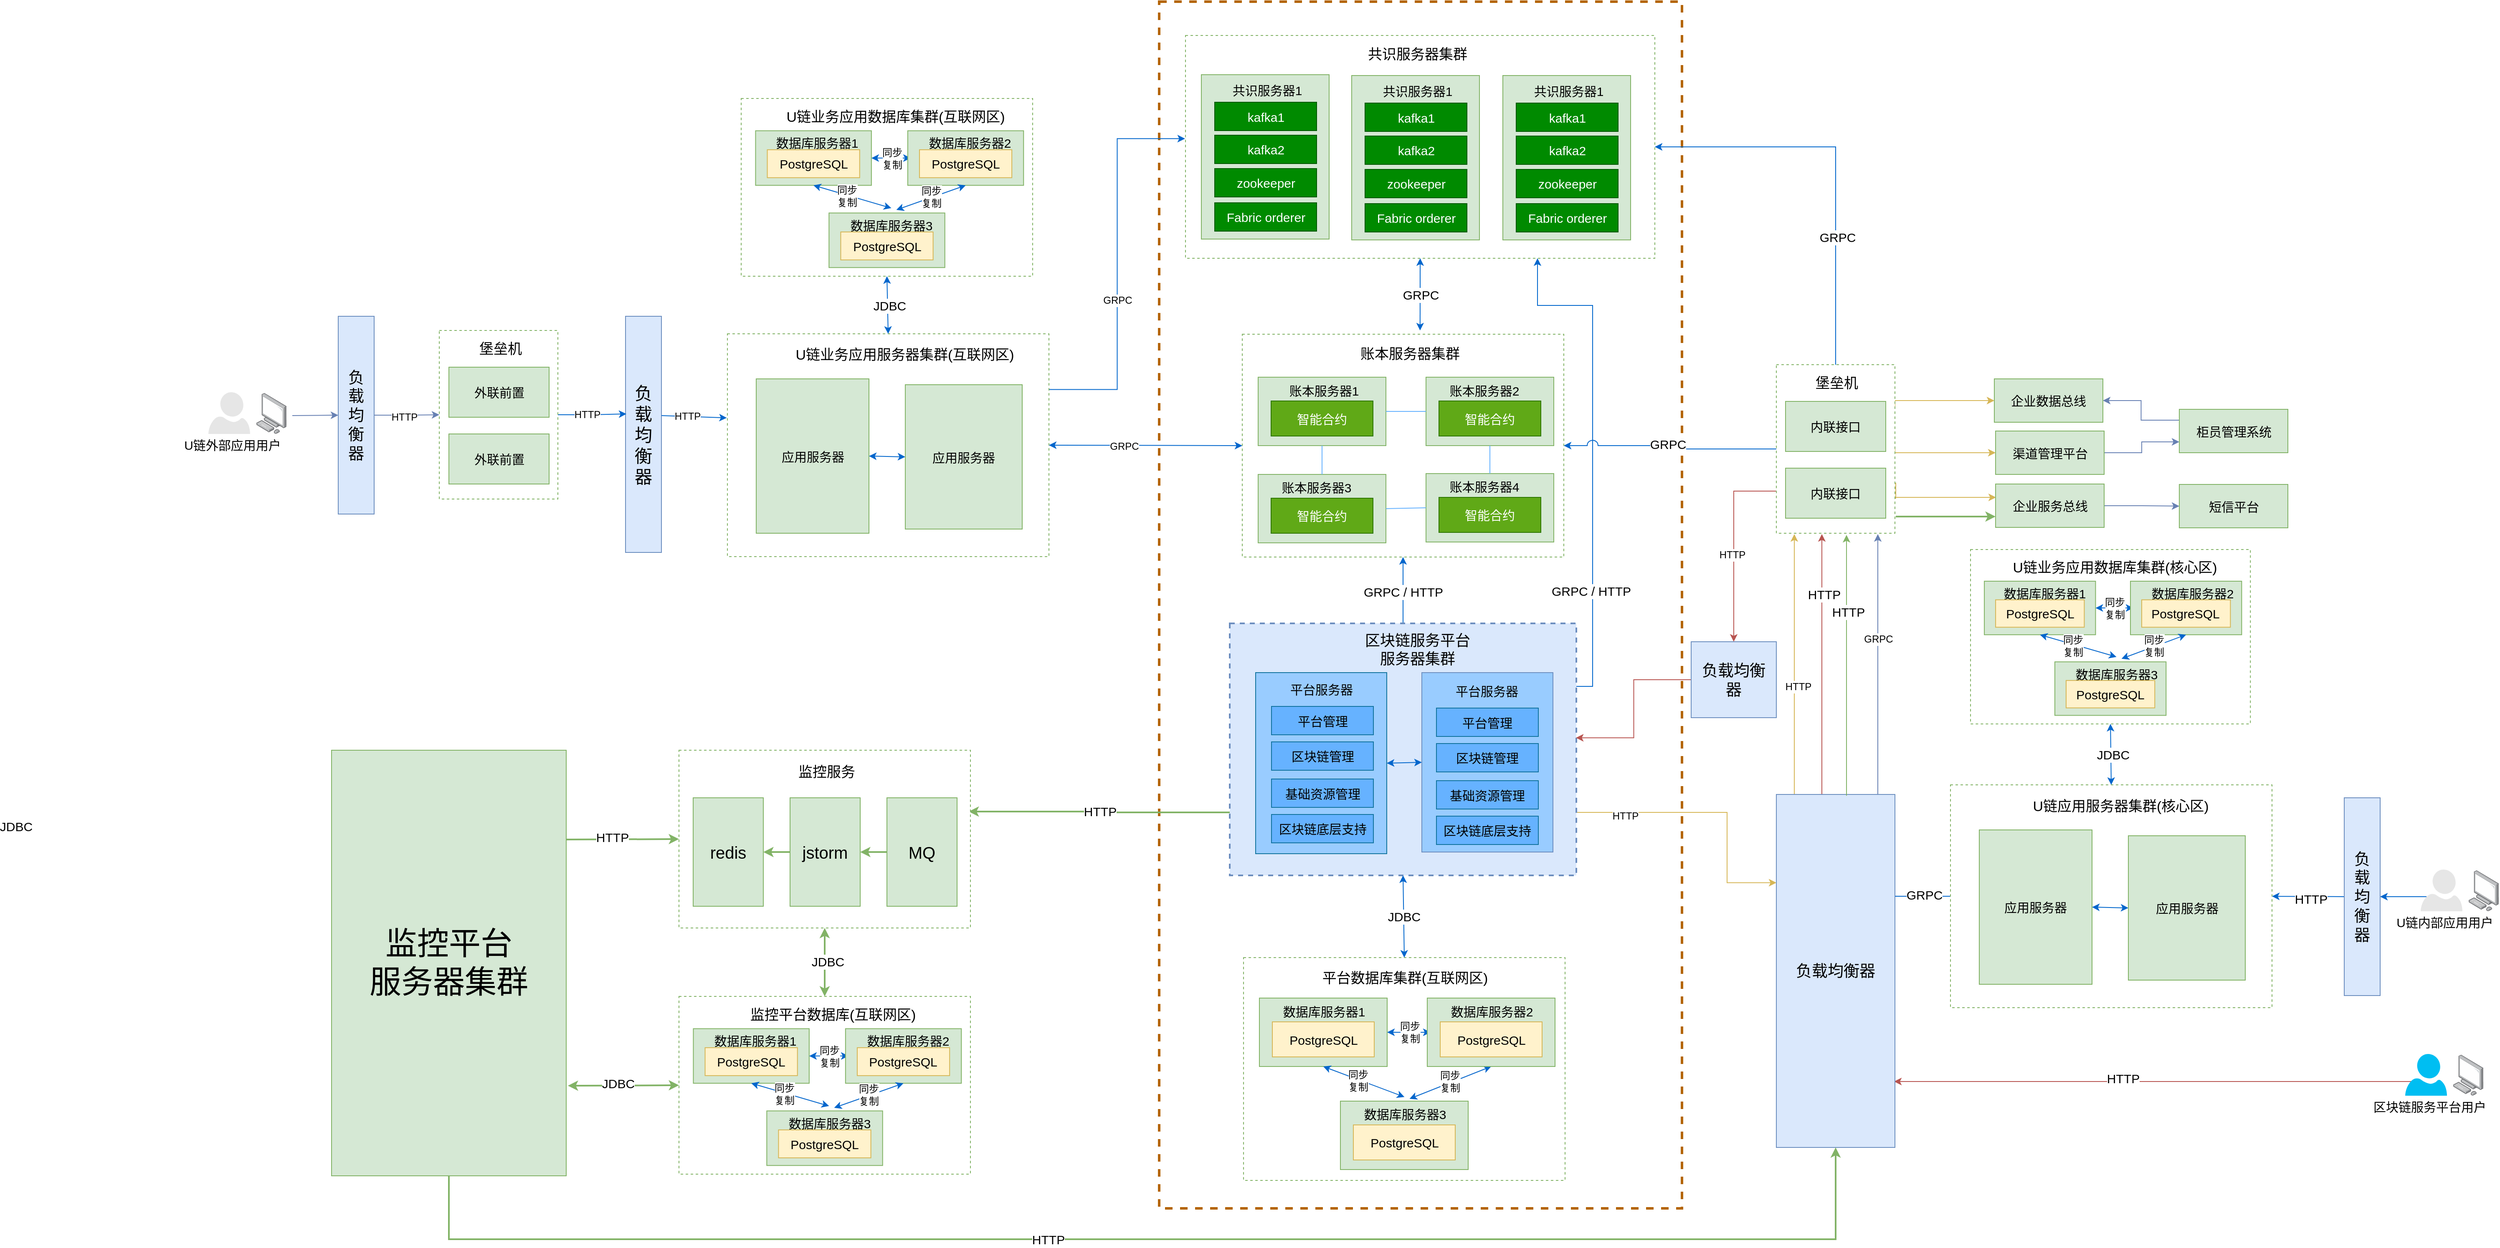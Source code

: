 <mxfile version="12.1.3" type="github" pages="1">
  <diagram id="GpWHCvYwklkqD8Dyqe2I" name="Page-1">
    <mxGraphModel dx="4853" dy="948" grid="0" gridSize="10" guides="1" tooltips="1" connect="1" arrows="1" fold="1" page="1" pageScale="1" pageWidth="3300" pageHeight="4681" math="0" shadow="0">
      <root>
        <mxCell id="0"/>
        <mxCell id="1" parent="0"/>
        <mxCell id="OX4fmcxfJEsmP53yHdPk-448" value="" style="rounded=0;whiteSpace=wrap;html=1;labelBackgroundColor=#ffffff;strokeColor=#b46504;fillColor=none;fontSize=15;align=center;dashed=1;strokeWidth=3;" parent="1" vertex="1">
          <mxGeometry x="1293" y="54" width="626" height="1446" as="geometry"/>
        </mxCell>
        <mxCell id="OX4fmcxfJEsmP53yHdPk-125" value="负载均衡器" style="rounded=0;whiteSpace=wrap;html=1;labelBackgroundColor=none;strokeColor=#6c8ebf;fillColor=#dae8fc;fontSize=21;align=center;spacingLeft=5;spacingRight=5;" parent="1" vertex="1">
          <mxGeometry x="654" y="431" width="43" height="283" as="geometry"/>
        </mxCell>
        <mxCell id="OX4fmcxfJEsmP53yHdPk-127" style="edgeStyle=orthogonalEdgeStyle;rounded=0;orthogonalLoop=1;jettySize=auto;html=1;exitX=1;exitY=0.5;exitDx=0;exitDy=0;entryX=0;entryY=0.5;entryDx=0;entryDy=0;strokeColor=#6881B3;fontSize=19;" parent="1" source="OX4fmcxfJEsmP53yHdPk-129" target="OX4fmcxfJEsmP53yHdPk-132" edge="1">
          <mxGeometry relative="1" as="geometry"/>
        </mxCell>
        <mxCell id="OX4fmcxfJEsmP53yHdPk-252" value="HTTP" style="text;html=1;resizable=0;points=[];align=center;verticalAlign=middle;labelBackgroundColor=#ffffff;fontSize=12;" parent="OX4fmcxfJEsmP53yHdPk-127" vertex="1" connectable="0">
          <mxGeometry x="-0.081" y="-2" relative="1" as="geometry">
            <mxPoint as="offset"/>
          </mxGeometry>
        </mxCell>
        <mxCell id="OX4fmcxfJEsmP53yHdPk-129" value="负载均衡器" style="rounded=0;whiteSpace=wrap;html=1;labelBackgroundColor=none;strokeColor=#6c8ebf;fillColor=#dae8fc;fontSize=19;align=center;spacingLeft=5;spacingRight=5;" parent="1" vertex="1">
          <mxGeometry x="310" y="431" width="43" height="237" as="geometry"/>
        </mxCell>
        <mxCell id="OX4fmcxfJEsmP53yHdPk-130" value="" style="endArrow=classic;html=1;strokeColor=#6881B3;fontSize=19;entryX=0;entryY=0.5;entryDx=0;entryDy=0;" parent="1" target="OX4fmcxfJEsmP53yHdPk-129" edge="1">
          <mxGeometry width="50" height="50" relative="1" as="geometry">
            <mxPoint x="255" y="550" as="sourcePoint"/>
            <mxPoint x="238.5" y="506" as="targetPoint"/>
          </mxGeometry>
        </mxCell>
        <mxCell id="OX4fmcxfJEsmP53yHdPk-253" style="edgeStyle=orthogonalEdgeStyle;rounded=0;orthogonalLoop=1;jettySize=auto;html=1;exitX=1;exitY=0.5;exitDx=0;exitDy=0;fontSize=12;strokeColor=#0066CC;" parent="1" source="OX4fmcxfJEsmP53yHdPk-132" edge="1">
          <mxGeometry relative="1" as="geometry">
            <mxPoint x="655" y="548" as="targetPoint"/>
          </mxGeometry>
        </mxCell>
        <mxCell id="OX4fmcxfJEsmP53yHdPk-254" value="HTTP" style="text;html=1;resizable=0;points=[];align=center;verticalAlign=middle;labelBackgroundColor=#ffffff;fontSize=12;" parent="OX4fmcxfJEsmP53yHdPk-253" vertex="1" connectable="0">
          <mxGeometry x="-0.149" relative="1" as="geometry">
            <mxPoint as="offset"/>
          </mxGeometry>
        </mxCell>
        <mxCell id="OX4fmcxfJEsmP53yHdPk-132" value="" style="rounded=0;whiteSpace=wrap;html=1;labelBackgroundColor=none;strokeColor=#82b366;fillColor=#FFFFFF;fontSize=19;align=center;dashed=1;" parent="1" vertex="1">
          <mxGeometry x="431" y="448" width="142" height="202" as="geometry"/>
        </mxCell>
        <mxCell id="OX4fmcxfJEsmP53yHdPk-345" style="edgeStyle=orthogonalEdgeStyle;rounded=0;orthogonalLoop=1;jettySize=auto;html=1;exitX=1;exitY=0.25;exitDx=0;exitDy=0;entryX=-0.001;entryY=0.463;entryDx=0;entryDy=0;entryPerimeter=0;strokeColor=#0066CC;fontSize=12;" parent="1" source="OX4fmcxfJEsmP53yHdPk-151" target="OX4fmcxfJEsmP53yHdPk-302" edge="1">
          <mxGeometry relative="1" as="geometry"/>
        </mxCell>
        <mxCell id="OX4fmcxfJEsmP53yHdPk-346" value="GRPC" style="text;html=1;resizable=0;points=[];align=center;verticalAlign=middle;labelBackgroundColor=#ffffff;fontSize=12;" parent="OX4fmcxfJEsmP53yHdPk-345" vertex="1" connectable="0">
          <mxGeometry x="-0.187" relative="1" as="geometry">
            <mxPoint as="offset"/>
          </mxGeometry>
        </mxCell>
        <mxCell id="OX4fmcxfJEsmP53yHdPk-151" value="" style="rounded=0;whiteSpace=wrap;html=1;labelBackgroundColor=none;strokeColor=#82B366;fillColor=#FFFFFF;fontSize=19;align=center;fontColor=#333333;dashed=1;" parent="1" vertex="1">
          <mxGeometry x="776" y="452" width="385" height="267" as="geometry"/>
        </mxCell>
        <mxCell id="OX4fmcxfJEsmP53yHdPk-364" style="edgeStyle=orthogonalEdgeStyle;rounded=0;orthogonalLoop=1;jettySize=auto;html=1;exitX=0.5;exitY=0;exitDx=0;exitDy=0;entryX=0.5;entryY=1;entryDx=0;entryDy=0;strokeColor=#0066CC;fontSize=15;" parent="1" source="OX4fmcxfJEsmP53yHdPk-193" target="OX4fmcxfJEsmP53yHdPk-280" edge="1">
          <mxGeometry relative="1" as="geometry"/>
        </mxCell>
        <mxCell id="OX4fmcxfJEsmP53yHdPk-365" value="GRPC / HTTP" style="text;html=1;resizable=0;points=[];align=center;verticalAlign=middle;labelBackgroundColor=#ffffff;fontSize=15;" parent="OX4fmcxfJEsmP53yHdPk-364" vertex="1" connectable="0">
          <mxGeometry x="-0.042" relative="1" as="geometry">
            <mxPoint as="offset"/>
          </mxGeometry>
        </mxCell>
        <mxCell id="OX4fmcxfJEsmP53yHdPk-366" style="edgeStyle=orthogonalEdgeStyle;rounded=0;orthogonalLoop=1;jettySize=auto;html=1;exitX=1;exitY=0.25;exitDx=0;exitDy=0;entryX=0.75;entryY=1;entryDx=0;entryDy=0;strokeColor=#0066CC;fontSize=15;" parent="1" source="OX4fmcxfJEsmP53yHdPk-193" target="OX4fmcxfJEsmP53yHdPk-302" edge="1">
          <mxGeometry relative="1" as="geometry">
            <Array as="points">
              <mxPoint x="1812" y="874"/>
              <mxPoint x="1812" y="418"/>
              <mxPoint x="1746" y="418"/>
            </Array>
          </mxGeometry>
        </mxCell>
        <mxCell id="OX4fmcxfJEsmP53yHdPk-367" value="GRPC / HTTP" style="text;html=1;resizable=0;points=[];align=center;verticalAlign=middle;labelBackgroundColor=#ffffff;fontSize=15;" parent="OX4fmcxfJEsmP53yHdPk-366" vertex="1" connectable="0">
          <mxGeometry x="-0.552" y="2" relative="1" as="geometry">
            <mxPoint as="offset"/>
          </mxGeometry>
        </mxCell>
        <mxCell id="YwczhwZlPLgz6SLzk2xk-4" style="edgeStyle=orthogonalEdgeStyle;rounded=0;orthogonalLoop=1;jettySize=auto;html=1;exitX=1;exitY=0.75;exitDx=0;exitDy=0;entryX=0;entryY=0.25;entryDx=0;entryDy=0;endArrow=classic;endFill=1;strokeColor=#d6b656;strokeWidth=1;fillColor=#fff2cc;" parent="1" source="OX4fmcxfJEsmP53yHdPk-193" target="OX4fmcxfJEsmP53yHdPk-433" edge="1">
          <mxGeometry relative="1" as="geometry">
            <Array as="points">
              <mxPoint x="1973" y="1025"/>
              <mxPoint x="1973" y="1110"/>
            </Array>
          </mxGeometry>
        </mxCell>
        <mxCell id="YwczhwZlPLgz6SLzk2xk-6" value="HTTP" style="text;html=1;resizable=0;points=[];align=center;verticalAlign=middle;labelBackgroundColor=#ffffff;" parent="YwczhwZlPLgz6SLzk2xk-4" vertex="1" connectable="0">
          <mxGeometry x="-0.638" y="-4" relative="1" as="geometry">
            <mxPoint as="offset"/>
          </mxGeometry>
        </mxCell>
        <mxCell id="wujyxgY4NEIOlfJlrqJw-47" value="HTTP" style="edgeStyle=orthogonalEdgeStyle;rounded=0;orthogonalLoop=1;jettySize=auto;html=1;exitX=0;exitY=0.75;exitDx=0;exitDy=0;entryX=0.994;entryY=0.345;entryDx=0;entryDy=0;entryPerimeter=0;strokeWidth=2;fontSize=15;fillColor=#d5e8d4;strokeColor=#82b366;" edge="1" parent="1" source="OX4fmcxfJEsmP53yHdPk-193" target="wujyxgY4NEIOlfJlrqJw-21">
          <mxGeometry relative="1" as="geometry"/>
        </mxCell>
        <mxCell id="OX4fmcxfJEsmP53yHdPk-193" value="" style="rounded=0;whiteSpace=wrap;html=1;labelBackgroundColor=none;strokeColor=#6c8ebf;fillColor=#dae8fc;fontSize=19;align=center;strokeWidth=2;dashed=1;" parent="1" vertex="1">
          <mxGeometry x="1377.5" y="799" width="415" height="302" as="geometry"/>
        </mxCell>
        <mxCell id="OX4fmcxfJEsmP53yHdPk-244" value="" style="endArrow=classic;html=1;strokeColor=#0066CC;strokeWidth=1;fontSize=15;entryX=-0.002;entryY=0.31;entryDx=0;entryDy=0;exitX=1.005;exitY=0.182;exitDx=0;exitDy=0;exitPerimeter=0;entryPerimeter=0;" parent="1" edge="1">
          <mxGeometry width="50" height="50" relative="1" as="geometry">
            <mxPoint x="697.215" y="550.01" as="sourcePoint"/>
            <mxPoint x="775.23" y="552.77" as="targetPoint"/>
          </mxGeometry>
        </mxCell>
        <mxCell id="OX4fmcxfJEsmP53yHdPk-259" value="HTTP" style="text;html=1;resizable=0;points=[];align=center;verticalAlign=middle;labelBackgroundColor=#ffffff;fontSize=12;" parent="OX4fmcxfJEsmP53yHdPk-244" vertex="1" connectable="0">
          <mxGeometry x="-0.222" relative="1" as="geometry">
            <mxPoint as="offset"/>
          </mxGeometry>
        </mxCell>
        <mxCell id="OX4fmcxfJEsmP53yHdPk-245" value="堡垒机" style="text;html=1;resizable=0;points=[];autosize=1;align=center;verticalAlign=top;spacingTop=-4;fontSize=17;" parent="1" vertex="1">
          <mxGeometry x="473" y="458" width="61" height="20" as="geometry"/>
        </mxCell>
        <mxCell id="OX4fmcxfJEsmP53yHdPk-246" value="外联前置" style="rounded=0;whiteSpace=wrap;html=1;fillColor=#d5e8d4;fontSize=15;strokeColor=#82b366;" parent="1" vertex="1">
          <mxGeometry x="442.5" y="492" width="120" height="60" as="geometry"/>
        </mxCell>
        <mxCell id="OX4fmcxfJEsmP53yHdPk-247" value="外联前置" style="rounded=0;whiteSpace=wrap;html=1;fillColor=#d5e8d4;fontSize=15;strokeColor=#82b366;" parent="1" vertex="1">
          <mxGeometry x="442.5" y="572" width="120" height="60" as="geometry"/>
        </mxCell>
        <mxCell id="OX4fmcxfJEsmP53yHdPk-249" value="" style="verticalLabelPosition=bottom;html=1;verticalAlign=top;align=center;strokeColor=none;fillColor=#E6E6E6;shape=mxgraph.azure.user;fontSize=15;" parent="1" vertex="1">
          <mxGeometry x="154.5" y="522" width="50" height="50" as="geometry"/>
        </mxCell>
        <mxCell id="OX4fmcxfJEsmP53yHdPk-250" value="" style="points=[];aspect=fixed;html=1;align=center;shadow=0;dashed=0;image;image=img/lib/allied_telesis/computer_and_terminals/Personal_Computer.svg;fillColor=#FFFFFF;fontSize=15;" parent="1" vertex="1">
          <mxGeometry x="212" y="523" width="36" height="48.82" as="geometry"/>
        </mxCell>
        <mxCell id="OX4fmcxfJEsmP53yHdPk-251" value="U链外部应用用户" style="text;html=1;resizable=0;points=[];autosize=1;align=center;verticalAlign=top;spacingTop=-4;fontSize=15;" parent="1" vertex="1">
          <mxGeometry x="120" y="574" width="126" height="18" as="geometry"/>
        </mxCell>
        <mxCell id="OX4fmcxfJEsmP53yHdPk-255" value="U链业务应用服务器集群(互联网区)" style="text;html=1;resizable=0;points=[];autosize=1;align=center;verticalAlign=top;spacingTop=-4;fontSize=17;" parent="1" vertex="1">
          <mxGeometry x="851.5" y="465" width="272" height="20" as="geometry"/>
        </mxCell>
        <mxCell id="OX4fmcxfJEsmP53yHdPk-256" value="应用服务器" style="rounded=0;whiteSpace=wrap;html=1;fillColor=#d5e8d4;fontSize=15;align=center;strokeColor=#82b366;" parent="1" vertex="1">
          <mxGeometry x="810.5" y="506" width="135" height="185" as="geometry"/>
        </mxCell>
        <mxCell id="OX4fmcxfJEsmP53yHdPk-257" value="应用服务器" style="rounded=0;whiteSpace=wrap;html=1;fillColor=#d5e8d4;fontSize=15;align=center;strokeColor=#82b366;" parent="1" vertex="1">
          <mxGeometry x="989" y="513" width="140" height="173" as="geometry"/>
        </mxCell>
        <mxCell id="OX4fmcxfJEsmP53yHdPk-258" value="" style="endArrow=classic;startArrow=classic;html=1;strokeColor=#0066CC;fontSize=15;exitX=1;exitY=0.5;exitDx=0;exitDy=0;entryX=0;entryY=0.5;entryDx=0;entryDy=0;" parent="1" source="OX4fmcxfJEsmP53yHdPk-256" target="OX4fmcxfJEsmP53yHdPk-257" edge="1">
          <mxGeometry width="50" height="50" relative="1" as="geometry">
            <mxPoint x="917" y="723" as="sourcePoint"/>
            <mxPoint x="967" y="673" as="targetPoint"/>
          </mxGeometry>
        </mxCell>
        <mxCell id="OX4fmcxfJEsmP53yHdPk-280" value="" style="rounded=0;whiteSpace=wrap;html=1;labelBackgroundColor=none;strokeColor=#82B366;fillColor=none;fontSize=19;align=center;dashed=1;" parent="1" vertex="1">
          <mxGeometry x="1392.5" y="452.5" width="385" height="267" as="geometry"/>
        </mxCell>
        <mxCell id="OX4fmcxfJEsmP53yHdPk-281" value="" style="group;fillColor=#60a917;strokeColor=#2D7600;fontColor=#ffffff;" parent="1" vertex="1" connectable="0">
          <mxGeometry x="1411.5" y="504" width="153" height="82" as="geometry"/>
        </mxCell>
        <mxCell id="OX4fmcxfJEsmP53yHdPk-291" value="" style="rounded=0;whiteSpace=wrap;html=1;fillColor=#d5e8d4;fontSize=15;align=center;strokeColor=#82b366;" parent="1" vertex="1">
          <mxGeometry x="1612.5" y="504" width="153" height="82" as="geometry"/>
        </mxCell>
        <mxCell id="OX4fmcxfJEsmP53yHdPk-292" value="账本服务器2" style="text;html=1;resizable=0;points=[];autosize=1;align=center;verticalAlign=top;spacingTop=-4;fontSize=15;" parent="1" vertex="1">
          <mxGeometry x="1635" y="508.5" width="93" height="18" as="geometry"/>
        </mxCell>
        <mxCell id="OX4fmcxfJEsmP53yHdPk-293" value="智能合约" style="rounded=0;whiteSpace=wrap;html=1;fillColor=#60a917;fontSize=15;align=center;strokeColor=#2D7600;fontColor=#ffffff;" parent="1" vertex="1">
          <mxGeometry x="1628" y="532.5" width="122" height="42" as="geometry"/>
        </mxCell>
        <mxCell id="OX4fmcxfJEsmP53yHdPk-294" value="" style="rounded=0;whiteSpace=wrap;html=1;fillColor=#d5e8d4;fontSize=15;align=center;strokeColor=#82b366;" parent="1" vertex="1">
          <mxGeometry x="1411.5" y="620.5" width="153" height="82" as="geometry"/>
        </mxCell>
        <mxCell id="OX4fmcxfJEsmP53yHdPk-295" value="账本服务器3" style="text;html=1;resizable=0;points=[];autosize=1;align=center;verticalAlign=top;spacingTop=-4;fontSize=15;" parent="1" vertex="1">
          <mxGeometry x="1434" y="625" width="93" height="18" as="geometry"/>
        </mxCell>
        <mxCell id="OX4fmcxfJEsmP53yHdPk-296" value="智能合约" style="rounded=0;whiteSpace=wrap;html=1;fillColor=#60a917;fontSize=15;align=center;strokeColor=#2D7600;fontColor=#ffffff;" parent="1" vertex="1">
          <mxGeometry x="1427" y="649" width="122" height="42" as="geometry"/>
        </mxCell>
        <mxCell id="OX4fmcxfJEsmP53yHdPk-297" value="" style="rounded=0;whiteSpace=wrap;html=1;fillColor=#d5e8d4;fontSize=15;align=center;strokeColor=#82b366;" parent="1" vertex="1">
          <mxGeometry x="1612.5" y="619.5" width="153" height="82" as="geometry"/>
        </mxCell>
        <mxCell id="OX4fmcxfJEsmP53yHdPk-298" value="账本服务器4" style="text;html=1;resizable=0;points=[];autosize=1;align=center;verticalAlign=top;spacingTop=-4;fontSize=15;" parent="1" vertex="1">
          <mxGeometry x="1635" y="624" width="93" height="18" as="geometry"/>
        </mxCell>
        <mxCell id="OX4fmcxfJEsmP53yHdPk-299" value="智能合约" style="rounded=0;whiteSpace=wrap;html=1;fillColor=#60a917;fontSize=15;align=center;strokeColor=#2D7600;fontColor=#ffffff;" parent="1" vertex="1">
          <mxGeometry x="1628" y="648" width="122" height="42" as="geometry"/>
        </mxCell>
        <mxCell id="OX4fmcxfJEsmP53yHdPk-301" value="账本服务器集群" style="text;html=1;resizable=0;points=[];autosize=1;align=center;verticalAlign=top;spacingTop=-4;fontSize=17;" parent="1" vertex="1">
          <mxGeometry x="1535" y="464" width="115" height="18" as="geometry"/>
        </mxCell>
        <mxCell id="OX4fmcxfJEsmP53yHdPk-282" value="" style="rounded=0;whiteSpace=wrap;html=1;fillColor=#d5e8d4;fontSize=15;align=center;strokeColor=#82b366;" parent="1" vertex="1">
          <mxGeometry x="1411.5" y="504" width="153" height="82" as="geometry"/>
        </mxCell>
        <mxCell id="OX4fmcxfJEsmP53yHdPk-283" value="账本服务器1" style="text;html=1;resizable=0;points=[];autosize=1;align=center;verticalAlign=top;spacingTop=-4;fontSize=15;" parent="1" vertex="1">
          <mxGeometry x="1443.5" y="508.5" width="93" height="18" as="geometry"/>
        </mxCell>
        <mxCell id="OX4fmcxfJEsmP53yHdPk-284" value="智能合约" style="rounded=0;whiteSpace=wrap;html=1;fillColor=#60a917;fontSize=15;align=center;strokeColor=#2D7600;fontColor=#ffffff;" parent="1" vertex="1">
          <mxGeometry x="1427" y="532.5" width="122" height="42" as="geometry"/>
        </mxCell>
        <mxCell id="OX4fmcxfJEsmP53yHdPk-302" value="" style="rounded=0;whiteSpace=wrap;html=1;labelBackgroundColor=none;strokeColor=#82B366;fillColor=none;fontSize=19;align=center;dashed=1;" parent="1" vertex="1">
          <mxGeometry x="1324.5" y="94.5" width="562" height="267" as="geometry"/>
        </mxCell>
        <mxCell id="OX4fmcxfJEsmP53yHdPk-303" value="" style="group;fillColor=#60a917;strokeColor=#2D7600;fontColor=#ffffff;" parent="1" vertex="1" connectable="0">
          <mxGeometry x="1343.5" y="146" width="153" height="82" as="geometry"/>
        </mxCell>
        <mxCell id="OX4fmcxfJEsmP53yHdPk-313" value="共识服务器集群" style="text;html=1;resizable=0;points=[];autosize=1;align=center;verticalAlign=top;spacingTop=-4;fontSize=17;" parent="1" vertex="1">
          <mxGeometry x="1544.5" y="105" width="115" height="18" as="geometry"/>
        </mxCell>
        <mxCell id="OX4fmcxfJEsmP53yHdPk-314" value="" style="rounded=0;whiteSpace=wrap;html=1;fillColor=#d5e8d4;fontSize=15;align=center;strokeColor=#82b366;" parent="1" vertex="1">
          <mxGeometry x="1343.5" y="141.5" width="153" height="197" as="geometry"/>
        </mxCell>
        <mxCell id="OX4fmcxfJEsmP53yHdPk-315" value="共识服务器1" style="text;html=1;resizable=0;points=[];autosize=1;align=center;verticalAlign=top;spacingTop=-4;fontSize=15;" parent="1" vertex="1">
          <mxGeometry x="1375.5" y="148.5" width="93" height="18" as="geometry"/>
        </mxCell>
        <mxCell id="OX4fmcxfJEsmP53yHdPk-316" value="kafka1" style="rounded=0;whiteSpace=wrap;html=1;fillColor=#008a00;fontSize=15;align=center;strokeColor=#005700;fontColor=#ffffff;flipH=0;" parent="1" vertex="1">
          <mxGeometry x="1359.5" y="174.5" width="122" height="34" as="geometry"/>
        </mxCell>
        <mxCell id="OX4fmcxfJEsmP53yHdPk-317" value="kafka2" style="rounded=0;whiteSpace=wrap;html=1;fillColor=#008a00;fontSize=15;align=center;strokeColor=#005700;fontColor=#ffffff;" parent="1" vertex="1">
          <mxGeometry x="1359.5" y="214" width="122" height="34" as="geometry"/>
        </mxCell>
        <mxCell id="OX4fmcxfJEsmP53yHdPk-318" value="zookeeper" style="rounded=0;whiteSpace=wrap;html=1;fillColor=#008a00;fontSize=15;align=center;strokeColor=#005700;fontColor=#ffffff;" parent="1" vertex="1">
          <mxGeometry x="1359.5" y="254" width="122" height="34" as="geometry"/>
        </mxCell>
        <mxCell id="OX4fmcxfJEsmP53yHdPk-320" value="Fabric orderer" style="rounded=0;whiteSpace=wrap;html=1;fillColor=#008a00;fontSize=15;align=center;strokeColor=#005700;fontColor=#ffffff;" parent="1" vertex="1">
          <mxGeometry x="1359.5" y="295" width="122" height="34" as="geometry"/>
        </mxCell>
        <mxCell id="OX4fmcxfJEsmP53yHdPk-323" value="" style="group;fillColor=#60a917;strokeColor=#2D7600;fontColor=#ffffff;" parent="1" vertex="1" connectable="0">
          <mxGeometry x="1523.5" y="147" width="153" height="82" as="geometry"/>
        </mxCell>
        <mxCell id="OX4fmcxfJEsmP53yHdPk-324" value="" style="rounded=0;whiteSpace=wrap;html=1;fillColor=#d5e8d4;fontSize=15;align=center;strokeColor=#82b366;" parent="1" vertex="1">
          <mxGeometry x="1523.5" y="142.5" width="153" height="197" as="geometry"/>
        </mxCell>
        <mxCell id="OX4fmcxfJEsmP53yHdPk-325" value="共识服务器1" style="text;html=1;resizable=0;points=[];autosize=1;align=center;verticalAlign=top;spacingTop=-4;fontSize=15;" parent="1" vertex="1">
          <mxGeometry x="1555.5" y="149.5" width="93" height="18" as="geometry"/>
        </mxCell>
        <mxCell id="OX4fmcxfJEsmP53yHdPk-326" value="kafka1" style="rounded=0;whiteSpace=wrap;html=1;fillColor=#008a00;fontSize=15;align=center;strokeColor=#005700;fontColor=#ffffff;flipH=0;" parent="1" vertex="1">
          <mxGeometry x="1539.5" y="175.5" width="122" height="34" as="geometry"/>
        </mxCell>
        <mxCell id="OX4fmcxfJEsmP53yHdPk-327" value="kafka2" style="rounded=0;whiteSpace=wrap;html=1;fillColor=#008a00;fontSize=15;align=center;strokeColor=#005700;fontColor=#ffffff;" parent="1" vertex="1">
          <mxGeometry x="1539.5" y="215" width="122" height="34" as="geometry"/>
        </mxCell>
        <mxCell id="OX4fmcxfJEsmP53yHdPk-328" value="zookeeper" style="rounded=0;whiteSpace=wrap;html=1;fillColor=#008a00;fontSize=15;align=center;strokeColor=#005700;fontColor=#ffffff;" parent="1" vertex="1">
          <mxGeometry x="1539.5" y="255" width="122" height="34" as="geometry"/>
        </mxCell>
        <mxCell id="OX4fmcxfJEsmP53yHdPk-329" value="Fabric orderer" style="rounded=0;whiteSpace=wrap;html=1;fillColor=#008a00;fontSize=15;align=center;strokeColor=#005700;fontColor=#ffffff;" parent="1" vertex="1">
          <mxGeometry x="1539.5" y="296" width="122" height="34" as="geometry"/>
        </mxCell>
        <mxCell id="OX4fmcxfJEsmP53yHdPk-330" value="" style="group;fillColor=#60a917;strokeColor=#2D7600;fontColor=#ffffff;" parent="1" vertex="1" connectable="0">
          <mxGeometry x="1704.5" y="147" width="153" height="82" as="geometry"/>
        </mxCell>
        <mxCell id="OX4fmcxfJEsmP53yHdPk-331" value="" style="rounded=0;whiteSpace=wrap;html=1;fillColor=#d5e8d4;fontSize=15;align=center;strokeColor=#82b366;" parent="1" vertex="1">
          <mxGeometry x="1704.5" y="142.5" width="153" height="197" as="geometry"/>
        </mxCell>
        <mxCell id="OX4fmcxfJEsmP53yHdPk-332" value="共识服务器1" style="text;html=1;resizable=0;points=[];autosize=1;align=center;verticalAlign=top;spacingTop=-4;fontSize=15;" parent="1" vertex="1">
          <mxGeometry x="1736.5" y="149.5" width="93" height="18" as="geometry"/>
        </mxCell>
        <mxCell id="OX4fmcxfJEsmP53yHdPk-333" value="kafka1" style="rounded=0;whiteSpace=wrap;html=1;fillColor=#008a00;fontSize=15;align=center;strokeColor=#005700;fontColor=#ffffff;flipH=0;" parent="1" vertex="1">
          <mxGeometry x="1720.5" y="175.5" width="122" height="34" as="geometry"/>
        </mxCell>
        <mxCell id="OX4fmcxfJEsmP53yHdPk-334" value="kafka2" style="rounded=0;whiteSpace=wrap;html=1;fillColor=#008a00;fontSize=15;align=center;strokeColor=#005700;fontColor=#ffffff;" parent="1" vertex="1">
          <mxGeometry x="1720.5" y="215" width="122" height="34" as="geometry"/>
        </mxCell>
        <mxCell id="OX4fmcxfJEsmP53yHdPk-335" value="zookeeper" style="rounded=0;whiteSpace=wrap;html=1;fillColor=#008a00;fontSize=15;align=center;strokeColor=#005700;fontColor=#ffffff;" parent="1" vertex="1">
          <mxGeometry x="1720.5" y="255" width="122" height="34" as="geometry"/>
        </mxCell>
        <mxCell id="OX4fmcxfJEsmP53yHdPk-336" value="Fabric orderer" style="rounded=0;whiteSpace=wrap;html=1;fillColor=#008a00;fontSize=15;align=center;strokeColor=#005700;fontColor=#ffffff;" parent="1" vertex="1">
          <mxGeometry x="1720.5" y="296" width="122" height="34" as="geometry"/>
        </mxCell>
        <mxCell id="OX4fmcxfJEsmP53yHdPk-343" value="" style="endArrow=classic;startArrow=classic;html=1;strokeColor=#0066CC;fontSize=12;entryX=0;entryY=0.5;entryDx=0;entryDy=0;exitX=1;exitY=0.5;exitDx=0;exitDy=0;" parent="1" source="OX4fmcxfJEsmP53yHdPk-151" target="OX4fmcxfJEsmP53yHdPk-280" edge="1">
          <mxGeometry width="50" height="50" relative="1" as="geometry">
            <mxPoint x="1232" y="610" as="sourcePoint"/>
            <mxPoint x="1282" y="560" as="targetPoint"/>
          </mxGeometry>
        </mxCell>
        <mxCell id="OX4fmcxfJEsmP53yHdPk-344" value="GRPC" style="text;html=1;resizable=0;points=[];align=center;verticalAlign=middle;labelBackgroundColor=#ffffff;fontSize=12;" parent="OX4fmcxfJEsmP53yHdPk-343" vertex="1" connectable="0">
          <mxGeometry x="-0.214" y="-1" relative="1" as="geometry">
            <mxPoint x="-1" as="offset"/>
          </mxGeometry>
        </mxCell>
        <mxCell id="OX4fmcxfJEsmP53yHdPk-347" value="区块链服务平台&lt;br style=&quot;font-size: 18px&quot;&gt;服务器集群" style="text;html=1;resizable=0;points=[];autosize=1;align=center;verticalAlign=top;spacingTop=-4;fontSize=18;" parent="1" vertex="1">
          <mxGeometry x="1534" y="806.5" width="136" height="44" as="geometry"/>
        </mxCell>
        <mxCell id="OX4fmcxfJEsmP53yHdPk-348" value="" style="rounded=0;whiteSpace=wrap;html=1;labelBackgroundColor=#ffffff;strokeColor=#10739e;fillColor=#99CCFF;fontSize=18;align=center;" parent="1" vertex="1">
          <mxGeometry x="1408.5" y="858" width="157" height="217" as="geometry"/>
        </mxCell>
        <mxCell id="OX4fmcxfJEsmP53yHdPk-349" value="" style="rounded=0;whiteSpace=wrap;html=1;labelBackgroundColor=#ffffff;strokeColor=#6C8EBF;fillColor=#99CCFF;fontSize=18;align=center;" parent="1" vertex="1">
          <mxGeometry x="1607.5" y="858" width="157" height="215" as="geometry"/>
        </mxCell>
        <mxCell id="OX4fmcxfJEsmP53yHdPk-350" value="" style="endArrow=classic;startArrow=classic;html=1;strokeColor=#0066CC;fontSize=18;exitX=1;exitY=0.5;exitDx=0;exitDy=0;entryX=0;entryY=0.5;entryDx=0;entryDy=0;" parent="1" source="OX4fmcxfJEsmP53yHdPk-348" target="OX4fmcxfJEsmP53yHdPk-349" edge="1">
          <mxGeometry width="50" height="50" relative="1" as="geometry">
            <mxPoint x="1571.5" y="1017" as="sourcePoint"/>
            <mxPoint x="1621.5" y="967" as="targetPoint"/>
          </mxGeometry>
        </mxCell>
        <mxCell id="OX4fmcxfJEsmP53yHdPk-351" value="平台服务器" style="text;html=1;resizable=0;points=[];autosize=1;align=center;verticalAlign=top;spacingTop=-4;fontSize=15;" parent="1" vertex="1">
          <mxGeometry x="1437" y="867" width="100" height="22" as="geometry"/>
        </mxCell>
        <mxCell id="OX4fmcxfJEsmP53yHdPk-353" value="平台管理" style="rounded=0;whiteSpace=wrap;html=1;fillColor=#66B2FF;fontSize=15;align=center;strokeColor=#10739e;" parent="1" vertex="1">
          <mxGeometry x="1427.5" y="898.5" width="122" height="34" as="geometry"/>
        </mxCell>
        <mxCell id="OX4fmcxfJEsmP53yHdPk-354" value="区块链管理" style="rounded=0;whiteSpace=wrap;html=1;fillColor=#66B2FF;fontSize=15;align=center;strokeColor=#10739e;" parent="1" vertex="1">
          <mxGeometry x="1427.5" y="941" width="122" height="34" as="geometry"/>
        </mxCell>
        <mxCell id="OX4fmcxfJEsmP53yHdPk-355" value="基础资源管理" style="rounded=0;whiteSpace=wrap;html=1;fillColor=#66B2FF;fontSize=15;align=center;strokeColor=#10739e;" parent="1" vertex="1">
          <mxGeometry x="1427.5" y="985.5" width="122" height="34" as="geometry"/>
        </mxCell>
        <mxCell id="OX4fmcxfJEsmP53yHdPk-356" value="区块链底层支持" style="rounded=0;whiteSpace=wrap;html=1;fillColor=#66B2FF;fontSize=15;align=center;strokeColor=#10739e;" parent="1" vertex="1">
          <mxGeometry x="1427.5" y="1028" width="122" height="34" as="geometry"/>
        </mxCell>
        <mxCell id="OX4fmcxfJEsmP53yHdPk-357" value="平台服务器" style="text;html=1;resizable=0;points=[];autosize=1;align=center;verticalAlign=top;spacingTop=-4;fontSize=15;" parent="1" vertex="1">
          <mxGeometry x="1634.5" y="869" width="100" height="22" as="geometry"/>
        </mxCell>
        <mxCell id="OX4fmcxfJEsmP53yHdPk-358" value="平台管理" style="rounded=0;whiteSpace=wrap;html=1;fillColor=#66B2FF;fontSize=15;align=center;strokeColor=#10739e;" parent="1" vertex="1">
          <mxGeometry x="1625" y="900.5" width="122" height="34" as="geometry"/>
        </mxCell>
        <mxCell id="OX4fmcxfJEsmP53yHdPk-359" value="区块链管理" style="rounded=0;whiteSpace=wrap;html=1;fillColor=#66B2FF;fontSize=15;align=center;strokeColor=#10739e;" parent="1" vertex="1">
          <mxGeometry x="1625" y="943" width="122" height="34" as="geometry"/>
        </mxCell>
        <mxCell id="OX4fmcxfJEsmP53yHdPk-360" value="基础资源管理" style="rounded=0;whiteSpace=wrap;html=1;fillColor=#66B2FF;fontSize=15;align=center;strokeColor=#10739e;" parent="1" vertex="1">
          <mxGeometry x="1625" y="987.5" width="122" height="34" as="geometry"/>
        </mxCell>
        <mxCell id="OX4fmcxfJEsmP53yHdPk-361" value="区块链底层支持" style="rounded=0;whiteSpace=wrap;html=1;fillColor=#66B2FF;fontSize=15;align=center;strokeColor=#10739e;" parent="1" vertex="1">
          <mxGeometry x="1625" y="1030" width="122" height="34" as="geometry"/>
        </mxCell>
        <mxCell id="OX4fmcxfJEsmP53yHdPk-368" value="" style="rounded=0;whiteSpace=wrap;html=1;labelBackgroundColor=none;strokeColor=#82B366;fillColor=none;fontSize=19;align=center;dashed=1;" parent="1" vertex="1">
          <mxGeometry x="1394" y="1199.5" width="385" height="267" as="geometry"/>
        </mxCell>
        <mxCell id="OX4fmcxfJEsmP53yHdPk-369" value="" style="group" parent="1" vertex="1" connectable="0">
          <mxGeometry x="1413" y="1248" width="153" height="82" as="geometry"/>
        </mxCell>
        <mxCell id="OX4fmcxfJEsmP53yHdPk-370" value="" style="rounded=0;whiteSpace=wrap;html=1;fillColor=#d5e8d4;fontSize=15;align=center;strokeColor=#82b366;" parent="OX4fmcxfJEsmP53yHdPk-369" vertex="1">
          <mxGeometry width="153" height="82" as="geometry"/>
        </mxCell>
        <mxCell id="OX4fmcxfJEsmP53yHdPk-371" value="数据库服务器1" style="text;html=1;resizable=0;points=[];autosize=1;align=center;verticalAlign=top;spacingTop=-4;fontSize=15;" parent="OX4fmcxfJEsmP53yHdPk-369" vertex="1">
          <mxGeometry x="32" y="4.5" width="89" height="14" as="geometry"/>
        </mxCell>
        <mxCell id="OX4fmcxfJEsmP53yHdPk-372" value="PostgreSQL" style="rounded=0;whiteSpace=wrap;html=1;fillColor=#fff2cc;fontSize=15;align=center;strokeColor=#d6b656;" parent="OX4fmcxfJEsmP53yHdPk-369" vertex="1">
          <mxGeometry x="15.5" y="28.5" width="122" height="42" as="geometry"/>
        </mxCell>
        <mxCell id="OX4fmcxfJEsmP53yHdPk-373" value="" style="endArrow=classic;startArrow=classic;html=1;strokeColor=#0066CC;fontSize=15;exitX=1;exitY=0.5;exitDx=0;exitDy=0;" parent="1" source="OX4fmcxfJEsmP53yHdPk-370" edge="1">
          <mxGeometry width="50" height="50" relative="1" as="geometry">
            <mxPoint x="1832" y="1325" as="sourcePoint"/>
            <mxPoint x="1618" y="1289" as="targetPoint"/>
          </mxGeometry>
        </mxCell>
        <mxCell id="OX4fmcxfJEsmP53yHdPk-374" value="同步&lt;br&gt;复制" style="text;html=1;resizable=0;points=[];align=center;verticalAlign=middle;labelBackgroundColor=#ffffff;fontSize=12;" parent="OX4fmcxfJEsmP53yHdPk-373" vertex="1" connectable="0">
          <mxGeometry x="0.051" relative="1" as="geometry">
            <mxPoint x="-1" as="offset"/>
          </mxGeometry>
        </mxCell>
        <mxCell id="OX4fmcxfJEsmP53yHdPk-375" value="" style="endArrow=classic;startArrow=classic;html=1;strokeColor=#0066CC;fontSize=15;entryX=0.5;entryY=1;entryDx=0;entryDy=0;exitX=0.502;exitY=-0.524;exitDx=0;exitDy=0;exitPerimeter=0;" parent="1" source="OX4fmcxfJEsmP53yHdPk-383" target="OX4fmcxfJEsmP53yHdPk-370" edge="1">
          <mxGeometry width="50" height="50" relative="1" as="geometry">
            <mxPoint x="1430" y="1420" as="sourcePoint"/>
            <mxPoint x="1480" y="1370" as="targetPoint"/>
          </mxGeometry>
        </mxCell>
        <mxCell id="OX4fmcxfJEsmP53yHdPk-376" value="同步&lt;br style=&quot;font-size: 12px;&quot;&gt;复制" style="text;html=1;resizable=0;points=[];align=center;verticalAlign=middle;labelBackgroundColor=#ffffff;fontSize=12;" parent="OX4fmcxfJEsmP53yHdPk-375" vertex="1" connectable="0">
          <mxGeometry x="0.196" y="-4" relative="1" as="geometry">
            <mxPoint x="1" y="6" as="offset"/>
          </mxGeometry>
        </mxCell>
        <mxCell id="OX4fmcxfJEsmP53yHdPk-377" value="" style="endArrow=classic;startArrow=classic;html=1;strokeColor=#0066CC;fontSize=15;exitX=0.558;exitY=-0.405;exitDx=0;exitDy=0;exitPerimeter=0;entryX=0.5;entryY=1;entryDx=0;entryDy=0;" parent="1" source="OX4fmcxfJEsmP53yHdPk-383" target="OX4fmcxfJEsmP53yHdPk-379" edge="1">
          <mxGeometry width="50" height="50" relative="1" as="geometry">
            <mxPoint x="1708" y="1419" as="sourcePoint"/>
            <mxPoint x="1758" y="1369" as="targetPoint"/>
          </mxGeometry>
        </mxCell>
        <mxCell id="OX4fmcxfJEsmP53yHdPk-378" value="同步&lt;br&gt;复制" style="text;html=1;resizable=0;points=[];align=center;verticalAlign=middle;labelBackgroundColor=#ffffff;fontSize=12;" parent="OX4fmcxfJEsmP53yHdPk-377" vertex="1" connectable="0">
          <mxGeometry x="0.021" y="1" relative="1" as="geometry">
            <mxPoint x="-1" as="offset"/>
          </mxGeometry>
        </mxCell>
        <mxCell id="OX4fmcxfJEsmP53yHdPk-379" value="" style="rounded=0;whiteSpace=wrap;html=1;fillColor=#d5e8d4;fontSize=15;align=center;strokeColor=#82b366;" parent="1" vertex="1">
          <mxGeometry x="1614" y="1248" width="153" height="82" as="geometry"/>
        </mxCell>
        <mxCell id="OX4fmcxfJEsmP53yHdPk-380" value="数据库服务器2" style="text;html=1;resizable=0;points=[];autosize=1;align=center;verticalAlign=top;spacingTop=-4;fontSize=15;" parent="1" vertex="1">
          <mxGeometry x="1636.5" y="1252.5" width="108" height="18" as="geometry"/>
        </mxCell>
        <mxCell id="OX4fmcxfJEsmP53yHdPk-381" value="PostgreSQL" style="rounded=0;whiteSpace=wrap;html=1;fillColor=#fff2cc;fontSize=15;align=center;strokeColor=#d6b656;" parent="1" vertex="1">
          <mxGeometry x="1629.5" y="1276.5" width="122" height="42" as="geometry"/>
        </mxCell>
        <mxCell id="OX4fmcxfJEsmP53yHdPk-382" value="" style="rounded=0;whiteSpace=wrap;html=1;fillColor=#d5e8d4;fontSize=15;align=center;strokeColor=#82b366;" parent="1" vertex="1">
          <mxGeometry x="1510" y="1371.5" width="153" height="82" as="geometry"/>
        </mxCell>
        <mxCell id="OX4fmcxfJEsmP53yHdPk-383" value="数据库服务器3" style="text;html=1;resizable=0;points=[];autosize=1;align=center;verticalAlign=top;spacingTop=-4;fontSize=15;" parent="1" vertex="1">
          <mxGeometry x="1532.5" y="1376" width="108" height="18" as="geometry"/>
        </mxCell>
        <mxCell id="OX4fmcxfJEsmP53yHdPk-384" value="PostgreSQL" style="rounded=0;whiteSpace=wrap;html=1;fillColor=#fff2cc;fontSize=15;align=center;strokeColor=#d6b656;" parent="1" vertex="1">
          <mxGeometry x="1525.5" y="1400" width="122" height="42" as="geometry"/>
        </mxCell>
        <mxCell id="OX4fmcxfJEsmP53yHdPk-385" value="平台数据库集群(互联网区)" style="text;html=1;resizable=0;points=[];autosize=1;align=center;verticalAlign=top;spacingTop=-4;fontSize=17;" parent="1" vertex="1">
          <mxGeometry x="1482.5" y="1212" width="208" height="20" as="geometry"/>
        </mxCell>
        <mxCell id="OX4fmcxfJEsmP53yHdPk-387" value="" style="endArrow=classic;startArrow=classic;html=1;strokeColor=#0066CC;fontSize=15;entryX=0.5;entryY=1;entryDx=0;entryDy=0;exitX=0.5;exitY=0;exitDx=0;exitDy=0;" parent="1" source="OX4fmcxfJEsmP53yHdPk-151" target="OX4fmcxfJEsmP53yHdPk-152" edge="1">
          <mxGeometry width="50" height="50" relative="1" as="geometry">
            <mxPoint x="855" y="449" as="sourcePoint"/>
            <mxPoint x="905" y="399" as="targetPoint"/>
          </mxGeometry>
        </mxCell>
        <mxCell id="OX4fmcxfJEsmP53yHdPk-388" value="JDBC" style="text;html=1;resizable=0;points=[];align=center;verticalAlign=middle;labelBackgroundColor=#ffffff;fontSize=15;" parent="OX4fmcxfJEsmP53yHdPk-387" vertex="1" connectable="0">
          <mxGeometry y="-1" relative="1" as="geometry">
            <mxPoint x="1" as="offset"/>
          </mxGeometry>
        </mxCell>
        <mxCell id="OX4fmcxfJEsmP53yHdPk-389" value="" style="endArrow=classic;startArrow=classic;html=1;strokeColor=#0066CC;fontSize=15;entryX=0.5;entryY=1;entryDx=0;entryDy=0;exitX=0.5;exitY=0;exitDx=0;exitDy=0;" parent="1" source="OX4fmcxfJEsmP53yHdPk-368" target="OX4fmcxfJEsmP53yHdPk-193" edge="1">
          <mxGeometry width="50" height="50" relative="1" as="geometry">
            <mxPoint x="1567" y="1201" as="sourcePoint"/>
            <mxPoint x="1617" y="1151" as="targetPoint"/>
          </mxGeometry>
        </mxCell>
        <mxCell id="OX4fmcxfJEsmP53yHdPk-390" value="JDBC" style="text;html=1;resizable=0;points=[];align=center;verticalAlign=middle;labelBackgroundColor=#ffffff;fontSize=15;" parent="OX4fmcxfJEsmP53yHdPk-389" vertex="1" connectable="0">
          <mxGeometry x="0.005" relative="1" as="geometry">
            <mxPoint as="offset"/>
          </mxGeometry>
        </mxCell>
        <mxCell id="YwczhwZlPLgz6SLzk2xk-14" style="edgeStyle=orthogonalEdgeStyle;rounded=0;orthogonalLoop=1;jettySize=auto;html=1;exitX=0.14;exitY=0.65;exitDx=0;exitDy=0;exitPerimeter=0;endArrow=classic;endFill=1;strokeColor=#b85450;strokeWidth=1;fontSize=15;fillColor=#f8cecc;" parent="1" edge="1">
          <mxGeometry relative="1" as="geometry">
            <mxPoint x="2173" y="1348" as="targetPoint"/>
            <mxPoint x="2797" y="1348" as="sourcePoint"/>
          </mxGeometry>
        </mxCell>
        <mxCell id="YwczhwZlPLgz6SLzk2xk-15" value="HTTP" style="text;html=1;resizable=0;points=[];align=center;verticalAlign=middle;labelBackgroundColor=#ffffff;fontSize=15;" parent="YwczhwZlPLgz6SLzk2xk-14" vertex="1" connectable="0">
          <mxGeometry x="0.125" y="-4" relative="1" as="geometry">
            <mxPoint x="1" as="offset"/>
          </mxGeometry>
        </mxCell>
        <mxCell id="OX4fmcxfJEsmP53yHdPk-391" value="" style="verticalLabelPosition=bottom;html=1;verticalAlign=top;align=center;strokeColor=none;fillColor=#00BEF2;shape=mxgraph.azure.user;fontSize=15;" parent="1" vertex="1">
          <mxGeometry x="2785" y="1315" width="50" height="50" as="geometry"/>
        </mxCell>
        <mxCell id="OX4fmcxfJEsmP53yHdPk-392" value="" style="points=[];aspect=fixed;html=1;align=center;shadow=0;dashed=0;image;image=img/lib/allied_telesis/computer_and_terminals/Personal_Computer.svg;fillColor=#FFFFFF;fontSize=15;" parent="1" vertex="1">
          <mxGeometry x="2842.5" y="1316" width="36" height="48.82" as="geometry"/>
        </mxCell>
        <mxCell id="OX4fmcxfJEsmP53yHdPk-393" value="区块链服务平台用户" style="text;html=1;resizable=0;points=[];autosize=1;align=center;verticalAlign=top;spacingTop=-4;fontSize=15;" parent="1" vertex="1">
          <mxGeometry x="2741.5" y="1367" width="145" height="18" as="geometry"/>
        </mxCell>
        <mxCell id="OX4fmcxfJEsmP53yHdPk-431" style="edgeStyle=orthogonalEdgeStyle;rounded=0;jumpStyle=arc;jumpSize=13;orthogonalLoop=1;jettySize=auto;html=1;exitX=0;exitY=0.5;exitDx=0;exitDy=0;strokeColor=#0066CC;fontSize=15;" parent="1" source="OX4fmcxfJEsmP53yHdPk-399" target="OX4fmcxfJEsmP53yHdPk-405" edge="1">
          <mxGeometry relative="1" as="geometry"/>
        </mxCell>
        <mxCell id="OX4fmcxfJEsmP53yHdPk-432" value="HTTP" style="text;html=1;resizable=0;points=[];align=center;verticalAlign=middle;labelBackgroundColor=#ffffff;fontSize=15;" parent="OX4fmcxfJEsmP53yHdPk-431" vertex="1" connectable="0">
          <mxGeometry x="-0.006" y="4" relative="1" as="geometry">
            <mxPoint x="3" y="-2" as="offset"/>
          </mxGeometry>
        </mxCell>
        <mxCell id="OX4fmcxfJEsmP53yHdPk-399" value="负载均衡器" style="rounded=0;whiteSpace=wrap;html=1;labelBackgroundColor=none;strokeColor=#6c8ebf;fillColor=#dae8fc;fontSize=19;align=center;spacingLeft=5;spacingRight=5;" parent="1" vertex="1">
          <mxGeometry x="2712" y="1008" width="43" height="237" as="geometry"/>
        </mxCell>
        <mxCell id="OX4fmcxfJEsmP53yHdPk-404" style="edgeStyle=orthogonalEdgeStyle;rounded=0;orthogonalLoop=1;jettySize=auto;html=1;exitX=0.14;exitY=0.65;exitDx=0;exitDy=0;exitPerimeter=0;entryX=1;entryY=0.5;entryDx=0;entryDy=0;strokeColor=#0066CC;fontSize=15;" parent="1" source="OX4fmcxfJEsmP53yHdPk-401" target="OX4fmcxfJEsmP53yHdPk-399" edge="1">
          <mxGeometry relative="1" as="geometry"/>
        </mxCell>
        <mxCell id="OX4fmcxfJEsmP53yHdPk-401" value="" style="verticalLabelPosition=bottom;html=1;verticalAlign=top;align=center;strokeColor=none;fillColor=#E6E6E6;shape=mxgraph.azure.user;fontSize=15;" parent="1" vertex="1">
          <mxGeometry x="2803.5" y="1094" width="50" height="50" as="geometry"/>
        </mxCell>
        <mxCell id="OX4fmcxfJEsmP53yHdPk-402" value="" style="points=[];aspect=fixed;html=1;align=center;shadow=0;dashed=0;image;image=img/lib/allied_telesis/computer_and_terminals/Personal_Computer.svg;fillColor=#FFFFFF;fontSize=15;" parent="1" vertex="1">
          <mxGeometry x="2861" y="1095" width="36" height="48.82" as="geometry"/>
        </mxCell>
        <mxCell id="OX4fmcxfJEsmP53yHdPk-403" value="U链内部应用用户" style="text;html=1;resizable=0;points=[];autosize=1;align=center;verticalAlign=top;spacingTop=-4;fontSize=15;" parent="1" vertex="1">
          <mxGeometry x="2769" y="1146" width="126" height="18" as="geometry"/>
        </mxCell>
        <mxCell id="OX4fmcxfJEsmP53yHdPk-434" style="edgeStyle=orthogonalEdgeStyle;rounded=0;jumpStyle=arc;jumpSize=13;orthogonalLoop=1;jettySize=auto;html=1;exitX=0;exitY=0.5;exitDx=0;exitDy=0;strokeColor=#0066CC;fontSize=15;" parent="1" source="OX4fmcxfJEsmP53yHdPk-405" edge="1">
          <mxGeometry relative="1" as="geometry">
            <mxPoint x="2176" y="1126" as="targetPoint"/>
            <Array as="points">
              <mxPoint x="2174" y="1126"/>
            </Array>
          </mxGeometry>
        </mxCell>
        <mxCell id="OX4fmcxfJEsmP53yHdPk-435" value="GRPC" style="text;html=1;resizable=0;points=[];align=center;verticalAlign=middle;labelBackgroundColor=#ffffff;fontSize=15;" parent="OX4fmcxfJEsmP53yHdPk-434" vertex="1" connectable="0">
          <mxGeometry x="0.15" y="-2" relative="1" as="geometry">
            <mxPoint x="8" as="offset"/>
          </mxGeometry>
        </mxCell>
        <mxCell id="OX4fmcxfJEsmP53yHdPk-405" value="" style="rounded=0;whiteSpace=wrap;html=1;labelBackgroundColor=none;strokeColor=#82B366;fillColor=#FFFFFF;fontSize=19;align=center;fontColor=#333333;dashed=1;" parent="1" vertex="1">
          <mxGeometry x="2240.5" y="992.5" width="385" height="267" as="geometry"/>
        </mxCell>
        <mxCell id="OX4fmcxfJEsmP53yHdPk-407" value="U链应用服务器集群(核心区)" style="text;html=1;resizable=0;points=[];autosize=1;align=center;verticalAlign=top;spacingTop=-4;fontSize=17;" parent="1" vertex="1">
          <mxGeometry x="2333" y="1005.5" width="221" height="20" as="geometry"/>
        </mxCell>
        <mxCell id="OX4fmcxfJEsmP53yHdPk-408" value="应用服务器" style="rounded=0;whiteSpace=wrap;html=1;fillColor=#d5e8d4;fontSize=15;align=center;strokeColor=#82b366;" parent="1" vertex="1">
          <mxGeometry x="2275" y="1046.5" width="135" height="185" as="geometry"/>
        </mxCell>
        <mxCell id="OX4fmcxfJEsmP53yHdPk-409" value="应用服务器" style="rounded=0;whiteSpace=wrap;html=1;fillColor=#d5e8d4;fontSize=15;align=center;strokeColor=#82b366;" parent="1" vertex="1">
          <mxGeometry x="2453.5" y="1053.5" width="140" height="173" as="geometry"/>
        </mxCell>
        <mxCell id="OX4fmcxfJEsmP53yHdPk-410" value="" style="endArrow=classic;startArrow=classic;html=1;strokeColor=#0066CC;fontSize=15;exitX=1;exitY=0.5;exitDx=0;exitDy=0;entryX=0;entryY=0.5;entryDx=0;entryDy=0;" parent="1" source="OX4fmcxfJEsmP53yHdPk-408" target="OX4fmcxfJEsmP53yHdPk-409" edge="1">
          <mxGeometry width="50" height="50" relative="1" as="geometry">
            <mxPoint x="2381.5" y="1263.5" as="sourcePoint"/>
            <mxPoint x="2431.5" y="1213.5" as="targetPoint"/>
          </mxGeometry>
        </mxCell>
        <mxCell id="OX4fmcxfJEsmP53yHdPk-428" value="" style="endArrow=classic;startArrow=classic;html=1;strokeColor=#0066CC;fontSize=15;entryX=0.5;entryY=1;entryDx=0;entryDy=0;exitX=0.5;exitY=0;exitDx=0;exitDy=0;" parent="1" source="OX4fmcxfJEsmP53yHdPk-405" target="OX4fmcxfJEsmP53yHdPk-406" edge="1">
          <mxGeometry width="50" height="50" relative="1" as="geometry">
            <mxPoint x="2319.5" y="989.5" as="sourcePoint"/>
            <mxPoint x="2369.5" y="939.5" as="targetPoint"/>
          </mxGeometry>
        </mxCell>
        <mxCell id="OX4fmcxfJEsmP53yHdPk-429" value="JDBC" style="text;html=1;resizable=0;points=[];align=center;verticalAlign=middle;labelBackgroundColor=#ffffff;fontSize=15;" parent="OX4fmcxfJEsmP53yHdPk-428" vertex="1" connectable="0">
          <mxGeometry y="-1" relative="1" as="geometry">
            <mxPoint x="1" as="offset"/>
          </mxGeometry>
        </mxCell>
        <mxCell id="YwczhwZlPLgz6SLzk2xk-2" style="edgeStyle=orthogonalEdgeStyle;rounded=0;orthogonalLoop=1;jettySize=auto;html=1;exitX=0.75;exitY=0;exitDx=0;exitDy=0;entryX=0.75;entryY=1;entryDx=0;entryDy=0;endArrow=classic;endFill=1;strokeColor=#6881B3;strokeWidth=1;" parent="1" edge="1">
          <mxGeometry relative="1" as="geometry">
            <mxPoint x="2153.5" y="1004.5" as="sourcePoint"/>
            <mxPoint x="2153.5" y="692" as="targetPoint"/>
          </mxGeometry>
        </mxCell>
        <mxCell id="YwczhwZlPLgz6SLzk2xk-3" value="GRPC" style="text;html=1;resizable=0;points=[];align=center;verticalAlign=middle;labelBackgroundColor=#ffffff;" parent="YwczhwZlPLgz6SLzk2xk-2" vertex="1" connectable="0">
          <mxGeometry x="0.192" relative="1" as="geometry">
            <mxPoint as="offset"/>
          </mxGeometry>
        </mxCell>
        <mxCell id="YwczhwZlPLgz6SLzk2xk-5" style="edgeStyle=orthogonalEdgeStyle;rounded=0;orthogonalLoop=1;jettySize=auto;html=1;exitX=0.25;exitY=0;exitDx=0;exitDy=0;entryX=0.25;entryY=1;entryDx=0;entryDy=0;endArrow=classic;endFill=1;strokeColor=#d6b656;strokeWidth=1;fillColor=#fff2cc;" parent="1" edge="1">
          <mxGeometry relative="1" as="geometry">
            <mxPoint x="2053.5" y="1004.5" as="sourcePoint"/>
            <mxPoint x="2053.5" y="692" as="targetPoint"/>
          </mxGeometry>
        </mxCell>
        <mxCell id="YwczhwZlPLgz6SLzk2xk-7" value="HTTP" style="text;html=1;resizable=0;points=[];align=center;verticalAlign=middle;labelBackgroundColor=#ffffff;" parent="YwczhwZlPLgz6SLzk2xk-5" vertex="1" connectable="0">
          <mxGeometry x="-0.167" y="-4" relative="1" as="geometry">
            <mxPoint as="offset"/>
          </mxGeometry>
        </mxCell>
        <mxCell id="YwczhwZlPLgz6SLzk2xk-16" style="edgeStyle=orthogonalEdgeStyle;rounded=0;orthogonalLoop=1;jettySize=auto;html=1;exitX=0.5;exitY=0;exitDx=0;exitDy=0;entryX=0.5;entryY=1;entryDx=0;entryDy=0;endArrow=classic;endFill=1;strokeColor=#b85450;strokeWidth=1;fontSize=15;fillColor=#f8cecc;" parent="1" edge="1">
          <mxGeometry relative="1" as="geometry">
            <mxPoint x="2086.5" y="1004.5" as="sourcePoint"/>
            <mxPoint x="2086.5" y="692" as="targetPoint"/>
          </mxGeometry>
        </mxCell>
        <mxCell id="YwczhwZlPLgz6SLzk2xk-17" value="HTTP" style="text;html=1;resizable=0;points=[];align=center;verticalAlign=middle;labelBackgroundColor=#ffffff;fontSize=15;" parent="YwczhwZlPLgz6SLzk2xk-16" vertex="1" connectable="0">
          <mxGeometry x="0.538" y="-2" relative="1" as="geometry">
            <mxPoint as="offset"/>
          </mxGeometry>
        </mxCell>
        <mxCell id="OX4fmcxfJEsmP53yHdPk-433" value="负载均衡器" style="rounded=0;whiteSpace=wrap;html=1;labelBackgroundColor=none;strokeColor=#6c8ebf;fillColor=#dae8fc;fontSize=19;align=center;spacingLeft=5;spacingRight=5;" parent="1" vertex="1">
          <mxGeometry x="2032" y="1004" width="142" height="423" as="geometry"/>
        </mxCell>
        <mxCell id="OX4fmcxfJEsmP53yHdPk-442" style="edgeStyle=orthogonalEdgeStyle;rounded=0;jumpStyle=arc;jumpSize=13;orthogonalLoop=1;jettySize=auto;html=1;exitX=0;exitY=0.5;exitDx=0;exitDy=0;entryX=1;entryY=0.5;entryDx=0;entryDy=0;strokeColor=#0066CC;fontSize=15;" parent="1" source="OX4fmcxfJEsmP53yHdPk-436" target="OX4fmcxfJEsmP53yHdPk-280" edge="1">
          <mxGeometry relative="1" as="geometry"/>
        </mxCell>
        <mxCell id="OX4fmcxfJEsmP53yHdPk-443" value="GRPC" style="text;html=1;resizable=0;points=[];align=center;verticalAlign=middle;labelBackgroundColor=#ffffff;fontSize=15;" parent="OX4fmcxfJEsmP53yHdPk-442" vertex="1" connectable="0">
          <mxGeometry x="0.035" y="-2" relative="1" as="geometry">
            <mxPoint as="offset"/>
          </mxGeometry>
        </mxCell>
        <mxCell id="OX4fmcxfJEsmP53yHdPk-446" style="edgeStyle=orthogonalEdgeStyle;rounded=0;jumpStyle=arc;jumpSize=13;orthogonalLoop=1;jettySize=auto;html=1;exitX=0.5;exitY=0;exitDx=0;exitDy=0;entryX=1;entryY=0.5;entryDx=0;entryDy=0;strokeColor=#0066CC;fontSize=15;" parent="1" source="OX4fmcxfJEsmP53yHdPk-436" target="OX4fmcxfJEsmP53yHdPk-302" edge="1">
          <mxGeometry relative="1" as="geometry"/>
        </mxCell>
        <mxCell id="OX4fmcxfJEsmP53yHdPk-447" value="GRPC" style="text;html=1;resizable=0;points=[];align=center;verticalAlign=middle;labelBackgroundColor=#ffffff;fontSize=15;" parent="OX4fmcxfJEsmP53yHdPk-446" vertex="1" connectable="0">
          <mxGeometry x="-0.36" y="-2" relative="1" as="geometry">
            <mxPoint as="offset"/>
          </mxGeometry>
        </mxCell>
        <mxCell id="YwczhwZlPLgz6SLzk2xk-11" style="edgeStyle=orthogonalEdgeStyle;rounded=0;orthogonalLoop=1;jettySize=auto;html=1;exitX=1;exitY=0.25;exitDx=0;exitDy=0;entryX=0;entryY=0.5;entryDx=0;entryDy=0;endArrow=classic;endFill=1;strokeColor=#d6b656;strokeWidth=1;fontSize=15;fillColor=#fff2cc;" parent="1" source="OX4fmcxfJEsmP53yHdPk-436" target="YwczhwZlPLgz6SLzk2xk-8" edge="1">
          <mxGeometry relative="1" as="geometry">
            <Array as="points">
              <mxPoint x="2174" y="532"/>
            </Array>
          </mxGeometry>
        </mxCell>
        <mxCell id="YwczhwZlPLgz6SLzk2xk-12" style="edgeStyle=orthogonalEdgeStyle;rounded=0;orthogonalLoop=1;jettySize=auto;html=1;exitX=1;exitY=0.5;exitDx=0;exitDy=0;entryX=0;entryY=0.5;entryDx=0;entryDy=0;endArrow=classic;endFill=1;strokeColor=#d6b656;strokeWidth=1;fontSize=15;fillColor=#fff2cc;" parent="1" source="OX4fmcxfJEsmP53yHdPk-436" target="YwczhwZlPLgz6SLzk2xk-9" edge="1">
          <mxGeometry relative="1" as="geometry">
            <Array as="points">
              <mxPoint x="2174" y="594"/>
            </Array>
          </mxGeometry>
        </mxCell>
        <mxCell id="YwczhwZlPLgz6SLzk2xk-13" style="edgeStyle=orthogonalEdgeStyle;rounded=0;orthogonalLoop=1;jettySize=auto;html=1;exitX=1;exitY=0.75;exitDx=0;exitDy=0;entryX=0;entryY=0.5;entryDx=0;entryDy=0;endArrow=classic;endFill=1;strokeColor=#d6b656;strokeWidth=1;fontSize=15;fillColor=#fff2cc;" parent="1" edge="1">
          <mxGeometry relative="1" as="geometry">
            <Array as="points">
              <mxPoint x="2174" y="649"/>
            </Array>
            <mxPoint x="2175" y="630.5" as="sourcePoint"/>
            <mxPoint x="2295" y="648" as="targetPoint"/>
          </mxGeometry>
        </mxCell>
        <mxCell id="DeNsGNGsaKPxj8K3eOul-7" style="edgeStyle=orthogonalEdgeStyle;rounded=0;orthogonalLoop=1;jettySize=auto;html=1;exitX=0;exitY=0.75;exitDx=0;exitDy=0;entryX=0.5;entryY=0;entryDx=0;entryDy=0;startArrow=none;startFill=0;endArrow=classic;endFill=1;strokeColor=#B85450;" parent="1" source="OX4fmcxfJEsmP53yHdPk-436" target="DeNsGNGsaKPxj8K3eOul-2" edge="1">
          <mxGeometry relative="1" as="geometry"/>
        </mxCell>
        <mxCell id="DeNsGNGsaKPxj8K3eOul-8" value="HTTP" style="text;html=1;resizable=0;points=[];align=center;verticalAlign=middle;labelBackgroundColor=#ffffff;" parent="DeNsGNGsaKPxj8K3eOul-7" vertex="1" connectable="0">
          <mxGeometry x="0.103" y="-2" relative="1" as="geometry">
            <mxPoint as="offset"/>
          </mxGeometry>
        </mxCell>
        <mxCell id="OX4fmcxfJEsmP53yHdPk-436" value="" style="rounded=0;whiteSpace=wrap;html=1;labelBackgroundColor=none;strokeColor=#82b366;fillColor=#FFFFFF;fontSize=19;align=center;dashed=1;" parent="1" vertex="1">
          <mxGeometry x="2032" y="489" width="142" height="202" as="geometry"/>
        </mxCell>
        <mxCell id="OX4fmcxfJEsmP53yHdPk-437" value="堡垒机" style="text;html=1;resizable=0;points=[];autosize=1;align=center;verticalAlign=top;spacingTop=-4;fontSize=17;" parent="1" vertex="1">
          <mxGeometry x="2073.5" y="499" width="61" height="20" as="geometry"/>
        </mxCell>
        <mxCell id="OX4fmcxfJEsmP53yHdPk-438" value="内联接口" style="rounded=0;whiteSpace=wrap;html=1;fillColor=#d5e8d4;fontSize=15;strokeColor=#82b366;" parent="1" vertex="1">
          <mxGeometry x="2043" y="533" width="120" height="60" as="geometry"/>
        </mxCell>
        <mxCell id="OX4fmcxfJEsmP53yHdPk-439" value="内联接口" style="rounded=0;whiteSpace=wrap;html=1;fillColor=#d5e8d4;fontSize=15;strokeColor=#82b366;" parent="1" vertex="1">
          <mxGeometry x="2043" y="613" width="120" height="60" as="geometry"/>
        </mxCell>
        <mxCell id="OX4fmcxfJEsmP53yHdPk-444" value="" style="endArrow=classic;startArrow=classic;html=1;strokeColor=#0066CC;fontSize=15;entryX=0.5;entryY=1;entryDx=0;entryDy=0;exitX=0.553;exitY=-0.017;exitDx=0;exitDy=0;exitPerimeter=0;" parent="1" source="OX4fmcxfJEsmP53yHdPk-280" target="OX4fmcxfJEsmP53yHdPk-302" edge="1">
          <mxGeometry width="50" height="50" relative="1" as="geometry">
            <mxPoint x="1560" y="450" as="sourcePoint"/>
            <mxPoint x="1610" y="400" as="targetPoint"/>
          </mxGeometry>
        </mxCell>
        <mxCell id="OX4fmcxfJEsmP53yHdPk-445" value="GRPC" style="text;html=1;resizable=0;points=[];align=center;verticalAlign=middle;labelBackgroundColor=#ffffff;fontSize=15;" parent="OX4fmcxfJEsmP53yHdPk-444" vertex="1" connectable="0">
          <mxGeometry x="0.002" relative="1" as="geometry">
            <mxPoint as="offset"/>
          </mxGeometry>
        </mxCell>
        <mxCell id="gvailq3-4Xyu82HvKCVz-1" value="" style="endArrow=none;html=1;strokeColor=#66B2FF;entryX=0.5;entryY=1;entryDx=0;entryDy=0;exitX=0.5;exitY=0;exitDx=0;exitDy=0;" parent="1" source="OX4fmcxfJEsmP53yHdPk-294" target="OX4fmcxfJEsmP53yHdPk-282" edge="1">
          <mxGeometry width="50" height="50" relative="1" as="geometry">
            <mxPoint x="1469" y="648" as="sourcePoint"/>
            <mxPoint x="1519" y="598" as="targetPoint"/>
          </mxGeometry>
        </mxCell>
        <mxCell id="gvailq3-4Xyu82HvKCVz-2" value="" style="endArrow=none;html=1;strokeColor=#66B2FF;exitX=1;exitY=0.5;exitDx=0;exitDy=0;entryX=0;entryY=0.5;entryDx=0;entryDy=0;" parent="1" source="OX4fmcxfJEsmP53yHdPk-294" target="OX4fmcxfJEsmP53yHdPk-297" edge="1">
          <mxGeometry width="50" height="50" relative="1" as="geometry">
            <mxPoint x="1571" y="646" as="sourcePoint"/>
            <mxPoint x="1621" y="596" as="targetPoint"/>
          </mxGeometry>
        </mxCell>
        <mxCell id="gvailq3-4Xyu82HvKCVz-3" value="" style="endArrow=none;html=1;strokeColor=#66B2FF;entryX=0.5;entryY=1;entryDx=0;entryDy=0;exitX=0.5;exitY=0;exitDx=0;exitDy=0;" parent="1" source="OX4fmcxfJEsmP53yHdPk-297" target="OX4fmcxfJEsmP53yHdPk-291" edge="1">
          <mxGeometry width="50" height="50" relative="1" as="geometry">
            <mxPoint x="1568" y="642" as="sourcePoint"/>
            <mxPoint x="1618" y="592" as="targetPoint"/>
          </mxGeometry>
        </mxCell>
        <mxCell id="gvailq3-4Xyu82HvKCVz-4" value="" style="endArrow=none;html=1;strokeColor=#66B2FF;entryX=0;entryY=0.5;entryDx=0;entryDy=0;exitX=1;exitY=0.5;exitDx=0;exitDy=0;" parent="1" source="OX4fmcxfJEsmP53yHdPk-282" target="OX4fmcxfJEsmP53yHdPk-291" edge="1">
          <mxGeometry width="50" height="50" relative="1" as="geometry">
            <mxPoint x="1551" y="589" as="sourcePoint"/>
            <mxPoint x="1601" y="539" as="targetPoint"/>
          </mxGeometry>
        </mxCell>
        <mxCell id="gvailq3-4Xyu82HvKCVz-6" value="" style="group" parent="1" vertex="1" connectable="0">
          <mxGeometry x="792.5" y="170" width="349" height="213" as="geometry"/>
        </mxCell>
        <mxCell id="OX4fmcxfJEsmP53yHdPk-152" value="" style="rounded=0;whiteSpace=wrap;html=1;labelBackgroundColor=none;strokeColor=#82B366;fillColor=none;fontSize=19;align=center;dashed=1;" parent="gvailq3-4Xyu82HvKCVz-6" vertex="1">
          <mxGeometry width="349" height="213.0" as="geometry"/>
        </mxCell>
        <mxCell id="OX4fmcxfJEsmP53yHdPk-264" value="" style="group" parent="gvailq3-4Xyu82HvKCVz-6" vertex="1" connectable="0">
          <mxGeometry x="17.223" y="38.691" width="138.694" height="65.416" as="geometry"/>
        </mxCell>
        <mxCell id="OX4fmcxfJEsmP53yHdPk-261" value="" style="rounded=0;whiteSpace=wrap;html=1;fillColor=#d5e8d4;fontSize=15;align=center;strokeColor=#82b366;" parent="OX4fmcxfJEsmP53yHdPk-264" vertex="1">
          <mxGeometry width="138.694" height="65.416" as="geometry"/>
        </mxCell>
        <mxCell id="OX4fmcxfJEsmP53yHdPk-260" value="数据库服务器1" style="text;html=1;resizable=0;points=[];autosize=1;align=center;verticalAlign=top;spacingTop=-4;fontSize=15;" parent="OX4fmcxfJEsmP53yHdPk-264" vertex="1">
          <mxGeometry x="29.008" y="3.59" width="89" height="14" as="geometry"/>
        </mxCell>
        <mxCell id="OX4fmcxfJEsmP53yHdPk-262" value="PostgreSQL" style="rounded=0;whiteSpace=wrap;html=1;fillColor=#fff2cc;fontSize=15;align=center;strokeColor=#d6b656;" parent="OX4fmcxfJEsmP53yHdPk-264" vertex="1">
          <mxGeometry x="14.051" y="22.736" width="110.592" height="33.506" as="geometry"/>
        </mxCell>
        <mxCell id="OX4fmcxfJEsmP53yHdPk-274" value="" style="endArrow=classic;startArrow=classic;html=1;strokeColor=#0066CC;fontSize=15;exitX=1;exitY=0.5;exitDx=0;exitDy=0;" parent="gvailq3-4Xyu82HvKCVz-6" source="OX4fmcxfJEsmP53yHdPk-261" edge="1">
          <mxGeometry width="50" height="50" relative="1" as="geometry">
            <mxPoint x="397.044" y="100.118" as="sourcePoint"/>
            <mxPoint x="203.055" y="71.399" as="targetPoint"/>
          </mxGeometry>
        </mxCell>
        <mxCell id="OX4fmcxfJEsmP53yHdPk-279" value="同步&lt;br&gt;复制" style="text;html=1;resizable=0;points=[];align=center;verticalAlign=middle;labelBackgroundColor=#ffffff;fontSize=12;" parent="OX4fmcxfJEsmP53yHdPk-274" vertex="1" connectable="0">
          <mxGeometry x="0.051" relative="1" as="geometry">
            <mxPoint x="-1" as="offset"/>
          </mxGeometry>
        </mxCell>
        <mxCell id="OX4fmcxfJEsmP53yHdPk-275" value="" style="endArrow=classic;startArrow=classic;html=1;strokeColor=#0066CC;fontSize=15;entryX=0.5;entryY=1;entryDx=0;entryDy=0;exitX=0.502;exitY=-0.524;exitDx=0;exitDy=0;exitPerimeter=0;" parent="gvailq3-4Xyu82HvKCVz-6" source="OX4fmcxfJEsmP53yHdPk-271" target="OX4fmcxfJEsmP53yHdPk-261" edge="1">
          <mxGeometry width="50" height="50" relative="1" as="geometry">
            <mxPoint x="32.634" y="175.904" as="sourcePoint"/>
            <mxPoint x="77.958" y="136.017" as="targetPoint"/>
          </mxGeometry>
        </mxCell>
        <mxCell id="OX4fmcxfJEsmP53yHdPk-277" value="同步&lt;br style=&quot;font-size: 12px;&quot;&gt;复制" style="text;html=1;resizable=0;points=[];align=center;verticalAlign=middle;labelBackgroundColor=#ffffff;fontSize=12;" parent="OX4fmcxfJEsmP53yHdPk-275" vertex="1" connectable="0">
          <mxGeometry x="0.196" y="-4" relative="1" as="geometry">
            <mxPoint x="1" y="6" as="offset"/>
          </mxGeometry>
        </mxCell>
        <mxCell id="OX4fmcxfJEsmP53yHdPk-266" value="" style="rounded=0;whiteSpace=wrap;html=1;fillColor=#d5e8d4;fontSize=15;align=center;strokeColor=#82b366;" parent="gvailq3-4Xyu82HvKCVz-6" vertex="1">
          <mxGeometry x="199.429" y="38.691" width="138.694" height="65.416" as="geometry"/>
        </mxCell>
        <mxCell id="OX4fmcxfJEsmP53yHdPk-267" value="数据库服务器2" style="text;html=1;resizable=0;points=[];autosize=1;align=center;verticalAlign=top;spacingTop=-4;fontSize=15;" parent="gvailq3-4Xyu82HvKCVz-6" vertex="1">
          <mxGeometry x="219.825" y="42.281" width="108" height="18" as="geometry"/>
        </mxCell>
        <mxCell id="OX4fmcxfJEsmP53yHdPk-268" value="PostgreSQL" style="rounded=0;whiteSpace=wrap;html=1;fillColor=#fff2cc;fontSize=15;align=center;strokeColor=#d6b656;" parent="gvailq3-4Xyu82HvKCVz-6" vertex="1">
          <mxGeometry x="213.479" y="61.427" width="110.592" height="33.506" as="geometry"/>
        </mxCell>
        <mxCell id="OX4fmcxfJEsmP53yHdPk-270" value="" style="rounded=0;whiteSpace=wrap;html=1;fillColor=#d5e8d4;fontSize=15;align=center;strokeColor=#82b366;" parent="gvailq3-4Xyu82HvKCVz-6" vertex="1">
          <mxGeometry x="105.153" y="137.213" width="138.694" height="65.416" as="geometry"/>
        </mxCell>
        <mxCell id="OX4fmcxfJEsmP53yHdPk-271" value="数据库服务器3" style="text;html=1;resizable=0;points=[];autosize=1;align=center;verticalAlign=top;spacingTop=-4;fontSize=15;" parent="gvailq3-4Xyu82HvKCVz-6" vertex="1">
          <mxGeometry x="125.549" y="140.803" width="108" height="18" as="geometry"/>
        </mxCell>
        <mxCell id="OX4fmcxfJEsmP53yHdPk-276" value="" style="endArrow=classic;startArrow=classic;html=1;strokeColor=#0066CC;fontSize=15;exitX=0.558;exitY=-0.405;exitDx=0;exitDy=0;exitPerimeter=0;entryX=0.5;entryY=1;entryDx=0;entryDy=0;" parent="gvailq3-4Xyu82HvKCVz-6" source="OX4fmcxfJEsmP53yHdPk-271" target="OX4fmcxfJEsmP53yHdPk-266" edge="1">
          <mxGeometry width="50" height="50" relative="1" as="geometry">
            <mxPoint x="284.639" y="175.107" as="sourcePoint"/>
            <mxPoint x="329.964" y="135.219" as="targetPoint"/>
          </mxGeometry>
        </mxCell>
        <mxCell id="OX4fmcxfJEsmP53yHdPk-278" value="同步&lt;br&gt;复制" style="text;html=1;resizable=0;points=[];align=center;verticalAlign=middle;labelBackgroundColor=#ffffff;fontSize=12;" parent="OX4fmcxfJEsmP53yHdPk-276" vertex="1" connectable="0">
          <mxGeometry x="0.021" y="1" relative="1" as="geometry">
            <mxPoint x="-1" as="offset"/>
          </mxGeometry>
        </mxCell>
        <mxCell id="OX4fmcxfJEsmP53yHdPk-272" value="PostgreSQL" style="rounded=0;whiteSpace=wrap;html=1;fillColor=#fff2cc;fontSize=15;align=center;strokeColor=#d6b656;" parent="gvailq3-4Xyu82HvKCVz-6" vertex="1">
          <mxGeometry x="119.204" y="159.949" width="110.592" height="33.506" as="geometry"/>
        </mxCell>
        <mxCell id="OX4fmcxfJEsmP53yHdPk-300" value="U链业务应用数据库集群(互联网区)" style="text;html=1;resizable=0;points=[];autosize=1;align=center;verticalAlign=top;spacingTop=-4;fontSize=17;" parent="gvailq3-4Xyu82HvKCVz-6" vertex="1">
          <mxGeometry x="48.225" y="9.972" width="272" height="20" as="geometry"/>
        </mxCell>
        <mxCell id="YwczhwZlPLgz6SLzk2xk-1" value="" style="group" parent="1" vertex="1" connectable="0">
          <mxGeometry x="2264.5" y="710.5" width="335.115" height="208.944" as="geometry"/>
        </mxCell>
        <mxCell id="gvailq3-4Xyu82HvKCVz-8" value="" style="group" parent="YwczhwZlPLgz6SLzk2xk-1" vertex="1" connectable="0">
          <mxGeometry width="335.115" height="208.944" as="geometry"/>
        </mxCell>
        <mxCell id="OX4fmcxfJEsmP53yHdPk-406" value="" style="rounded=0;whiteSpace=wrap;html=1;labelBackgroundColor=none;strokeColor=#82B366;fillColor=none;fontSize=19;align=center;dashed=1;" parent="gvailq3-4Xyu82HvKCVz-8" vertex="1">
          <mxGeometry width="335.115" height="208.944" as="geometry"/>
        </mxCell>
        <mxCell id="OX4fmcxfJEsmP53yHdPk-411" value="" style="group" parent="gvailq3-4Xyu82HvKCVz-8" vertex="1" connectable="0">
          <mxGeometry x="16.538" y="37.954" width="133.175" height="64.17" as="geometry"/>
        </mxCell>
        <mxCell id="OX4fmcxfJEsmP53yHdPk-412" value="" style="rounded=0;whiteSpace=wrap;html=1;fillColor=#d5e8d4;fontSize=15;align=center;strokeColor=#82b366;" parent="OX4fmcxfJEsmP53yHdPk-411" vertex="1">
          <mxGeometry width="133.175" height="64.17" as="geometry"/>
        </mxCell>
        <mxCell id="OX4fmcxfJEsmP53yHdPk-413" value="数据库服务器1" style="text;html=1;resizable=0;points=[];autosize=1;align=center;verticalAlign=top;spacingTop=-4;fontSize=15;" parent="OX4fmcxfJEsmP53yHdPk-411" vertex="1">
          <mxGeometry x="27.854" y="3.522" width="89" height="14" as="geometry"/>
        </mxCell>
        <mxCell id="OX4fmcxfJEsmP53yHdPk-414" value="PostgreSQL" style="rounded=0;whiteSpace=wrap;html=1;fillColor=#fff2cc;fontSize=15;align=center;strokeColor=#d6b656;" parent="OX4fmcxfJEsmP53yHdPk-411" vertex="1">
          <mxGeometry x="13.492" y="22.303" width="106.192" height="32.868" as="geometry"/>
        </mxCell>
        <mxCell id="OX4fmcxfJEsmP53yHdPk-415" value="" style="endArrow=classic;startArrow=classic;html=1;strokeColor=#0066CC;fontSize=15;exitX=1;exitY=0.5;exitDx=0;exitDy=0;" parent="gvailq3-4Xyu82HvKCVz-8" source="OX4fmcxfJEsmP53yHdPk-412" edge="1">
          <mxGeometry width="50" height="50" relative="1" as="geometry">
            <mxPoint x="381.247" y="98.211" as="sourcePoint"/>
            <mxPoint x="194.976" y="70.039" as="targetPoint"/>
          </mxGeometry>
        </mxCell>
        <mxCell id="OX4fmcxfJEsmP53yHdPk-416" value="同步&lt;br&gt;复制" style="text;html=1;resizable=0;points=[];align=center;verticalAlign=middle;labelBackgroundColor=#ffffff;fontSize=12;" parent="OX4fmcxfJEsmP53yHdPk-415" vertex="1" connectable="0">
          <mxGeometry x="0.051" relative="1" as="geometry">
            <mxPoint x="-1" as="offset"/>
          </mxGeometry>
        </mxCell>
        <mxCell id="OX4fmcxfJEsmP53yHdPk-417" value="" style="endArrow=classic;startArrow=classic;html=1;strokeColor=#0066CC;fontSize=15;entryX=0.5;entryY=1;entryDx=0;entryDy=0;exitX=0.502;exitY=-0.524;exitDx=0;exitDy=0;exitPerimeter=0;" parent="gvailq3-4Xyu82HvKCVz-8" source="OX4fmcxfJEsmP53yHdPk-425" target="OX4fmcxfJEsmP53yHdPk-412" edge="1">
          <mxGeometry width="50" height="50" relative="1" as="geometry">
            <mxPoint x="31.335" y="172.555" as="sourcePoint"/>
            <mxPoint x="74.857" y="133.427" as="targetPoint"/>
          </mxGeometry>
        </mxCell>
        <mxCell id="OX4fmcxfJEsmP53yHdPk-418" value="同步&lt;br style=&quot;font-size: 12px;&quot;&gt;复制" style="text;html=1;resizable=0;points=[];align=center;verticalAlign=middle;labelBackgroundColor=#ffffff;fontSize=12;" parent="OX4fmcxfJEsmP53yHdPk-417" vertex="1" connectable="0">
          <mxGeometry x="0.196" y="-4" relative="1" as="geometry">
            <mxPoint x="1" y="6" as="offset"/>
          </mxGeometry>
        </mxCell>
        <mxCell id="OX4fmcxfJEsmP53yHdPk-421" value="" style="rounded=0;whiteSpace=wrap;html=1;fillColor=#d5e8d4;fontSize=15;align=center;strokeColor=#82b366;" parent="gvailq3-4Xyu82HvKCVz-8" vertex="1">
          <mxGeometry x="191.494" y="37.954" width="133.175" height="64.17" as="geometry"/>
        </mxCell>
        <mxCell id="OX4fmcxfJEsmP53yHdPk-422" value="数据库服务器2" style="text;html=1;resizable=0;points=[];autosize=1;align=center;verticalAlign=top;spacingTop=-4;fontSize=15;" parent="gvailq3-4Xyu82HvKCVz-8" vertex="1">
          <mxGeometry x="211.079" y="41.476" width="108" height="18" as="geometry"/>
        </mxCell>
        <mxCell id="OX4fmcxfJEsmP53yHdPk-423" value="PostgreSQL" style="rounded=0;whiteSpace=wrap;html=1;fillColor=#fff2cc;fontSize=15;align=center;strokeColor=#d6b656;" parent="gvailq3-4Xyu82HvKCVz-8" vertex="1">
          <mxGeometry x="204.986" y="60.257" width="106.192" height="32.868" as="geometry"/>
        </mxCell>
        <mxCell id="OX4fmcxfJEsmP53yHdPk-424" value="" style="rounded=0;whiteSpace=wrap;html=1;fillColor=#d5e8d4;fontSize=15;align=center;strokeColor=#82b366;" parent="gvailq3-4Xyu82HvKCVz-8" vertex="1">
          <mxGeometry x="100.97" y="134.6" width="133.175" height="64.17" as="geometry"/>
        </mxCell>
        <mxCell id="OX4fmcxfJEsmP53yHdPk-425" value="数据库服务器3" style="text;html=1;resizable=0;points=[];autosize=1;align=center;verticalAlign=top;spacingTop=-4;fontSize=15;" parent="gvailq3-4Xyu82HvKCVz-8" vertex="1">
          <mxGeometry x="120.554" y="138.122" width="108" height="18" as="geometry"/>
        </mxCell>
        <mxCell id="OX4fmcxfJEsmP53yHdPk-419" value="" style="endArrow=classic;startArrow=classic;html=1;strokeColor=#0066CC;fontSize=15;exitX=0.558;exitY=-0.405;exitDx=0;exitDy=0;exitPerimeter=0;entryX=0.5;entryY=1;entryDx=0;entryDy=0;" parent="gvailq3-4Xyu82HvKCVz-8" source="OX4fmcxfJEsmP53yHdPk-425" target="OX4fmcxfJEsmP53yHdPk-421" edge="1">
          <mxGeometry width="50" height="50" relative="1" as="geometry">
            <mxPoint x="273.314" y="171.772" as="sourcePoint"/>
            <mxPoint x="316.836" y="132.644" as="targetPoint"/>
          </mxGeometry>
        </mxCell>
        <mxCell id="OX4fmcxfJEsmP53yHdPk-420" value="同步&lt;br&gt;复制" style="text;html=1;resizable=0;points=[];align=center;verticalAlign=middle;labelBackgroundColor=#ffffff;fontSize=12;" parent="OX4fmcxfJEsmP53yHdPk-419" vertex="1" connectable="0">
          <mxGeometry x="0.021" y="1" relative="1" as="geometry">
            <mxPoint x="-1" as="offset"/>
          </mxGeometry>
        </mxCell>
        <mxCell id="OX4fmcxfJEsmP53yHdPk-426" value="PostgreSQL" style="rounded=0;whiteSpace=wrap;html=1;fillColor=#fff2cc;fontSize=15;align=center;strokeColor=#d6b656;" parent="gvailq3-4Xyu82HvKCVz-8" vertex="1">
          <mxGeometry x="114.461" y="156.903" width="106.192" height="32.868" as="geometry"/>
        </mxCell>
        <mxCell id="OX4fmcxfJEsmP53yHdPk-427" value="U链业务应用数据库集群(核心区)" style="text;html=1;resizable=0;points=[];autosize=1;align=center;verticalAlign=top;spacingTop=-4;fontSize=17;" parent="gvailq3-4Xyu82HvKCVz-8" vertex="1">
          <mxGeometry x="45.033" y="9.782" width="255" height="20" as="geometry"/>
        </mxCell>
        <mxCell id="YwczhwZlPLgz6SLzk2xk-23" style="edgeStyle=orthogonalEdgeStyle;rounded=0;orthogonalLoop=1;jettySize=auto;html=1;exitX=1;exitY=0.5;exitDx=0;exitDy=0;entryX=0;entryY=0.25;entryDx=0;entryDy=0;endArrow=none;endFill=0;strokeColor=#6881B3;strokeWidth=1;fontSize=15;startArrow=classic;startFill=1;" parent="1" source="YwczhwZlPLgz6SLzk2xk-8" target="YwczhwZlPLgz6SLzk2xk-22" edge="1">
          <mxGeometry relative="1" as="geometry"/>
        </mxCell>
        <mxCell id="YwczhwZlPLgz6SLzk2xk-8" value="企业数据总线" style="rounded=0;whiteSpace=wrap;html=1;fillColor=#d5e8d4;align=center;strokeColor=#82b366;fontSize=15;" parent="1" vertex="1">
          <mxGeometry x="2293" y="506" width="130" height="52" as="geometry"/>
        </mxCell>
        <mxCell id="YwczhwZlPLgz6SLzk2xk-24" style="edgeStyle=orthogonalEdgeStyle;rounded=0;orthogonalLoop=1;jettySize=auto;html=1;exitX=1;exitY=0.5;exitDx=0;exitDy=0;entryX=0;entryY=0.75;entryDx=0;entryDy=0;endArrow=classic;endFill=1;strokeColor=#6881B3;strokeWidth=1;fontSize=15;" parent="1" source="YwczhwZlPLgz6SLzk2xk-9" target="YwczhwZlPLgz6SLzk2xk-22" edge="1">
          <mxGeometry relative="1" as="geometry"/>
        </mxCell>
        <mxCell id="YwczhwZlPLgz6SLzk2xk-9" value="渠道管理平台" style="rounded=0;whiteSpace=wrap;html=1;fillColor=#d5e8d4;align=center;strokeColor=#82b366;fontSize=15;" parent="1" vertex="1">
          <mxGeometry x="2294.5" y="568.5" width="130" height="52" as="geometry"/>
        </mxCell>
        <mxCell id="YwczhwZlPLgz6SLzk2xk-21" style="edgeStyle=orthogonalEdgeStyle;rounded=0;orthogonalLoop=1;jettySize=auto;html=1;exitX=1;exitY=0.5;exitDx=0;exitDy=0;entryX=0;entryY=0.5;entryDx=0;entryDy=0;endArrow=classic;endFill=1;strokeColor=#6881B3;strokeWidth=1;fontSize=15;" parent="1" source="YwczhwZlPLgz6SLzk2xk-10" target="YwczhwZlPLgz6SLzk2xk-20" edge="1">
          <mxGeometry relative="1" as="geometry"/>
        </mxCell>
        <mxCell id="YwczhwZlPLgz6SLzk2xk-10" value="企业服务总线" style="rounded=0;whiteSpace=wrap;html=1;fillColor=#d5e8d4;align=center;strokeColor=#82b366;fontSize=15;" parent="1" vertex="1">
          <mxGeometry x="2294.5" y="632" width="130" height="52" as="geometry"/>
        </mxCell>
        <mxCell id="YwczhwZlPLgz6SLzk2xk-20" value="短信平台" style="rounded=0;whiteSpace=wrap;html=1;fillColor=#d5e8d4;align=center;strokeColor=#82b366;fontSize=15;" parent="1" vertex="1">
          <mxGeometry x="2514.5" y="632.5" width="130" height="52" as="geometry"/>
        </mxCell>
        <mxCell id="YwczhwZlPLgz6SLzk2xk-22" value="柜员管理系统" style="rounded=0;whiteSpace=wrap;html=1;fillColor=#d5e8d4;align=center;strokeColor=#82b366;fontSize=15;" parent="1" vertex="1">
          <mxGeometry x="2514.5" y="542.5" width="130" height="52" as="geometry"/>
        </mxCell>
        <mxCell id="DeNsGNGsaKPxj8K3eOul-9" style="edgeStyle=orthogonalEdgeStyle;rounded=0;orthogonalLoop=1;jettySize=auto;html=1;exitX=0;exitY=0.5;exitDx=0;exitDy=0;entryX=0.999;entryY=0.454;entryDx=0;entryDy=0;entryPerimeter=0;startArrow=none;startFill=0;endArrow=classic;endFill=1;strokeColor=#B85450;" parent="1" source="DeNsGNGsaKPxj8K3eOul-2" target="OX4fmcxfJEsmP53yHdPk-193" edge="1">
          <mxGeometry relative="1" as="geometry"/>
        </mxCell>
        <mxCell id="DeNsGNGsaKPxj8K3eOul-2" value="负载均衡器" style="rounded=0;whiteSpace=wrap;html=1;labelBackgroundColor=none;strokeColor=#6c8ebf;fillColor=#dae8fc;fontSize=19;align=center;spacingLeft=5;spacingRight=5;" parent="1" vertex="1">
          <mxGeometry x="1930" y="821" width="102" height="91" as="geometry"/>
        </mxCell>
        <mxCell id="wujyxgY4NEIOlfJlrqJw-54" style="edgeStyle=orthogonalEdgeStyle;rounded=0;orthogonalLoop=1;jettySize=auto;html=1;exitX=0.5;exitY=1;exitDx=0;exitDy=0;entryX=0.5;entryY=1;entryDx=0;entryDy=0;startArrow=none;startFill=0;strokeWidth=2;fontSize=15;fillColor=#d5e8d4;strokeColor=#82b366;" edge="1" parent="1" source="wujyxgY4NEIOlfJlrqJw-1" target="OX4fmcxfJEsmP53yHdPk-433">
          <mxGeometry relative="1" as="geometry">
            <Array as="points">
              <mxPoint x="443" y="1537"/>
              <mxPoint x="2103" y="1537"/>
            </Array>
          </mxGeometry>
        </mxCell>
        <mxCell id="wujyxgY4NEIOlfJlrqJw-55" value="HTTP" style="text;html=1;resizable=0;points=[];align=center;verticalAlign=middle;labelBackgroundColor=#ffffff;fontSize=15;" vertex="1" connectable="0" parent="wujyxgY4NEIOlfJlrqJw-54">
          <mxGeometry x="-0.141" relative="1" as="geometry">
            <mxPoint as="offset"/>
          </mxGeometry>
        </mxCell>
        <mxCell id="wujyxgY4NEIOlfJlrqJw-1" value="监控平台&lt;br style=&quot;font-size: 38px;&quot;&gt;服务器集群" style="rounded=0;whiteSpace=wrap;html=1;fontSize=38;align=center;fillColor=#d5e8d4;strokeColor=#82b366;" vertex="1" parent="1">
          <mxGeometry x="302" y="951" width="281" height="510" as="geometry"/>
        </mxCell>
        <mxCell id="wujyxgY4NEIOlfJlrqJw-48" style="edgeStyle=orthogonalEdgeStyle;rounded=0;orthogonalLoop=1;jettySize=auto;html=1;exitX=0.5;exitY=1;exitDx=0;exitDy=0;entryX=0.5;entryY=0;entryDx=0;entryDy=0;strokeWidth=2;fontSize=15;fillColor=#d5e8d4;strokeColor=#82b366;startArrow=classic;startFill=1;" edge="1" parent="1" source="wujyxgY4NEIOlfJlrqJw-21" target="wujyxgY4NEIOlfJlrqJw-24">
          <mxGeometry relative="1" as="geometry"/>
        </mxCell>
        <mxCell id="wujyxgY4NEIOlfJlrqJw-49" value="JDBC" style="text;html=1;resizable=0;points=[];align=center;verticalAlign=middle;labelBackgroundColor=#ffffff;fontSize=15;" vertex="1" connectable="0" parent="wujyxgY4NEIOlfJlrqJw-48">
          <mxGeometry x="-0.03" y="3" relative="1" as="geometry">
            <mxPoint as="offset"/>
          </mxGeometry>
        </mxCell>
        <mxCell id="wujyxgY4NEIOlfJlrqJw-21" value="" style="rounded=0;whiteSpace=wrap;html=1;fontSize=10;align=center;strokeColor=#82B366;dashed=1;" vertex="1" parent="1">
          <mxGeometry x="718" y="951" width="349" height="213" as="geometry"/>
        </mxCell>
        <mxCell id="wujyxgY4NEIOlfJlrqJw-22" value="JDBC" style="text;html=1;resizable=0;points=[];align=center;verticalAlign=middle;labelBackgroundColor=#ffffff;fontSize=15;" vertex="1" connectable="0" parent="1">
          <mxGeometry y="-1" relative="1" as="geometry">
            <mxPoint x="-76" y="1042" as="offset"/>
          </mxGeometry>
        </mxCell>
        <mxCell id="wujyxgY4NEIOlfJlrqJw-24" value="" style="rounded=0;whiteSpace=wrap;html=1;labelBackgroundColor=none;strokeColor=#82B366;fillColor=none;fontSize=19;align=center;dashed=1;" vertex="1" parent="1">
          <mxGeometry x="718" y="1246" width="349" height="213.0" as="geometry"/>
        </mxCell>
        <mxCell id="wujyxgY4NEIOlfJlrqJw-25" value="" style="group" vertex="1" connectable="0" parent="1">
          <mxGeometry x="735.223" y="1284.691" width="138.694" height="65.416" as="geometry"/>
        </mxCell>
        <mxCell id="wujyxgY4NEIOlfJlrqJw-26" value="" style="rounded=0;whiteSpace=wrap;html=1;fillColor=#d5e8d4;fontSize=15;align=center;strokeColor=#82b366;" vertex="1" parent="wujyxgY4NEIOlfJlrqJw-25">
          <mxGeometry width="138.694" height="65.416" as="geometry"/>
        </mxCell>
        <mxCell id="wujyxgY4NEIOlfJlrqJw-27" value="数据库服务器1" style="text;html=1;resizable=0;points=[];autosize=1;align=center;verticalAlign=top;spacingTop=-4;fontSize=15;" vertex="1" parent="wujyxgY4NEIOlfJlrqJw-25">
          <mxGeometry x="29.008" y="3.59" width="89" height="14" as="geometry"/>
        </mxCell>
        <mxCell id="wujyxgY4NEIOlfJlrqJw-28" value="PostgreSQL" style="rounded=0;whiteSpace=wrap;html=1;fillColor=#fff2cc;fontSize=15;align=center;strokeColor=#d6b656;" vertex="1" parent="wujyxgY4NEIOlfJlrqJw-25">
          <mxGeometry x="14.051" y="22.736" width="110.592" height="33.506" as="geometry"/>
        </mxCell>
        <mxCell id="wujyxgY4NEIOlfJlrqJw-29" value="" style="endArrow=classic;startArrow=classic;html=1;strokeColor=#0066CC;fontSize=15;exitX=1;exitY=0.5;exitDx=0;exitDy=0;" edge="1" parent="1" source="wujyxgY4NEIOlfJlrqJw-26">
          <mxGeometry width="50" height="50" relative="1" as="geometry">
            <mxPoint x="1115.044" y="1346.118" as="sourcePoint"/>
            <mxPoint x="921.055" y="1317.399" as="targetPoint"/>
          </mxGeometry>
        </mxCell>
        <mxCell id="wujyxgY4NEIOlfJlrqJw-30" value="同步&lt;br&gt;复制" style="text;html=1;resizable=0;points=[];align=center;verticalAlign=middle;labelBackgroundColor=#ffffff;fontSize=12;" vertex="1" connectable="0" parent="wujyxgY4NEIOlfJlrqJw-29">
          <mxGeometry x="0.051" relative="1" as="geometry">
            <mxPoint x="-1" as="offset"/>
          </mxGeometry>
        </mxCell>
        <mxCell id="wujyxgY4NEIOlfJlrqJw-31" value="" style="endArrow=classic;startArrow=classic;html=1;strokeColor=#0066CC;fontSize=15;entryX=0.5;entryY=1;entryDx=0;entryDy=0;exitX=0.502;exitY=-0.524;exitDx=0;exitDy=0;exitPerimeter=0;" edge="1" parent="1" source="wujyxgY4NEIOlfJlrqJw-37" target="wujyxgY4NEIOlfJlrqJw-26">
          <mxGeometry width="50" height="50" relative="1" as="geometry">
            <mxPoint x="750.634" y="1421.904" as="sourcePoint"/>
            <mxPoint x="795.958" y="1382.017" as="targetPoint"/>
          </mxGeometry>
        </mxCell>
        <mxCell id="wujyxgY4NEIOlfJlrqJw-32" value="同步&lt;br style=&quot;font-size: 12px;&quot;&gt;复制" style="text;html=1;resizable=0;points=[];align=center;verticalAlign=middle;labelBackgroundColor=#ffffff;fontSize=12;" vertex="1" connectable="0" parent="wujyxgY4NEIOlfJlrqJw-31">
          <mxGeometry x="0.196" y="-4" relative="1" as="geometry">
            <mxPoint x="1" y="6" as="offset"/>
          </mxGeometry>
        </mxCell>
        <mxCell id="wujyxgY4NEIOlfJlrqJw-33" value="" style="rounded=0;whiteSpace=wrap;html=1;fillColor=#d5e8d4;fontSize=15;align=center;strokeColor=#82b366;" vertex="1" parent="1">
          <mxGeometry x="917.429" y="1284.691" width="138.694" height="65.416" as="geometry"/>
        </mxCell>
        <mxCell id="wujyxgY4NEIOlfJlrqJw-34" value="数据库服务器2" style="text;html=1;resizable=0;points=[];autosize=1;align=center;verticalAlign=top;spacingTop=-4;fontSize=15;" vertex="1" parent="1">
          <mxGeometry x="937.825" y="1288.281" width="108" height="18" as="geometry"/>
        </mxCell>
        <mxCell id="wujyxgY4NEIOlfJlrqJw-35" value="PostgreSQL" style="rounded=0;whiteSpace=wrap;html=1;fillColor=#fff2cc;fontSize=15;align=center;strokeColor=#d6b656;" vertex="1" parent="1">
          <mxGeometry x="931.479" y="1307.427" width="110.592" height="33.506" as="geometry"/>
        </mxCell>
        <mxCell id="wujyxgY4NEIOlfJlrqJw-36" value="" style="rounded=0;whiteSpace=wrap;html=1;fillColor=#d5e8d4;fontSize=15;align=center;strokeColor=#82b366;" vertex="1" parent="1">
          <mxGeometry x="823.153" y="1383.213" width="138.694" height="65.416" as="geometry"/>
        </mxCell>
        <mxCell id="wujyxgY4NEIOlfJlrqJw-37" value="数据库服务器3" style="text;html=1;resizable=0;points=[];autosize=1;align=center;verticalAlign=top;spacingTop=-4;fontSize=15;" vertex="1" parent="1">
          <mxGeometry x="843.549" y="1386.803" width="108" height="18" as="geometry"/>
        </mxCell>
        <mxCell id="wujyxgY4NEIOlfJlrqJw-38" value="" style="endArrow=classic;startArrow=classic;html=1;strokeColor=#0066CC;fontSize=15;exitX=0.558;exitY=-0.405;exitDx=0;exitDy=0;exitPerimeter=0;entryX=0.5;entryY=1;entryDx=0;entryDy=0;" edge="1" parent="1" source="wujyxgY4NEIOlfJlrqJw-37" target="wujyxgY4NEIOlfJlrqJw-33">
          <mxGeometry width="50" height="50" relative="1" as="geometry">
            <mxPoint x="1002.639" y="1421.107" as="sourcePoint"/>
            <mxPoint x="1047.964" y="1381.219" as="targetPoint"/>
          </mxGeometry>
        </mxCell>
        <mxCell id="wujyxgY4NEIOlfJlrqJw-39" value="同步&lt;br&gt;复制" style="text;html=1;resizable=0;points=[];align=center;verticalAlign=middle;labelBackgroundColor=#ffffff;fontSize=12;" vertex="1" connectable="0" parent="wujyxgY4NEIOlfJlrqJw-38">
          <mxGeometry x="0.021" y="1" relative="1" as="geometry">
            <mxPoint x="-1" as="offset"/>
          </mxGeometry>
        </mxCell>
        <mxCell id="wujyxgY4NEIOlfJlrqJw-40" value="PostgreSQL" style="rounded=0;whiteSpace=wrap;html=1;fillColor=#fff2cc;fontSize=15;align=center;strokeColor=#d6b656;" vertex="1" parent="1">
          <mxGeometry x="837.204" y="1405.949" width="110.592" height="33.506" as="geometry"/>
        </mxCell>
        <mxCell id="wujyxgY4NEIOlfJlrqJw-41" value="监控平台数据库(互联网区)" style="text;html=1;resizable=0;points=[];autosize=1;align=center;verticalAlign=top;spacingTop=-4;fontSize=17;" vertex="1" parent="1">
          <mxGeometry x="798.225" y="1255.972" width="208" height="20" as="geometry"/>
        </mxCell>
        <mxCell id="wujyxgY4NEIOlfJlrqJw-42" value="监控服务" style="text;html=1;resizable=0;points=[];autosize=1;align=left;verticalAlign=top;spacingTop=-4;fontSize=17;" vertex="1" parent="1">
          <mxGeometry x="858.5" y="965" width="78" height="20" as="geometry"/>
        </mxCell>
        <mxCell id="wujyxgY4NEIOlfJlrqJw-43" value="redis" style="rounded=0;whiteSpace=wrap;html=1;fillColor=#d5e8d4;fontSize=20;align=center;strokeColor=#82b366;" vertex="1" parent="1">
          <mxGeometry x="735" y="1008" width="84" height="130" as="geometry"/>
        </mxCell>
        <mxCell id="wujyxgY4NEIOlfJlrqJw-59" style="edgeStyle=orthogonalEdgeStyle;rounded=0;orthogonalLoop=1;jettySize=auto;html=1;exitX=0;exitY=0.5;exitDx=0;exitDy=0;entryX=1;entryY=0.5;entryDx=0;entryDy=0;startArrow=none;startFill=0;strokeWidth=2;fontSize=15;fillColor=#d5e8d4;strokeColor=#82b366;" edge="1" parent="1" source="wujyxgY4NEIOlfJlrqJw-45" target="wujyxgY4NEIOlfJlrqJw-46">
          <mxGeometry relative="1" as="geometry"/>
        </mxCell>
        <mxCell id="wujyxgY4NEIOlfJlrqJw-45" value="MQ" style="rounded=0;whiteSpace=wrap;html=1;fillColor=#d5e8d4;fontSize=20;align=center;strokeColor=#82b366;" vertex="1" parent="1">
          <mxGeometry x="967" y="1008" width="84" height="130" as="geometry"/>
        </mxCell>
        <mxCell id="wujyxgY4NEIOlfJlrqJw-60" style="edgeStyle=orthogonalEdgeStyle;rounded=0;orthogonalLoop=1;jettySize=auto;html=1;exitX=0;exitY=0.5;exitDx=0;exitDy=0;entryX=1;entryY=0.5;entryDx=0;entryDy=0;startArrow=none;startFill=0;strokeWidth=2;fontSize=15;fillColor=#d5e8d4;strokeColor=#82b366;" edge="1" parent="1" source="wujyxgY4NEIOlfJlrqJw-46" target="wujyxgY4NEIOlfJlrqJw-43">
          <mxGeometry relative="1" as="geometry"/>
        </mxCell>
        <mxCell id="wujyxgY4NEIOlfJlrqJw-46" value="jstorm" style="rounded=0;whiteSpace=wrap;html=1;fillColor=#d5e8d4;fontSize=20;align=center;strokeColor=#82b366;" vertex="1" parent="1">
          <mxGeometry x="851" y="1008" width="84" height="130" as="geometry"/>
        </mxCell>
        <mxCell id="wujyxgY4NEIOlfJlrqJw-50" value="" style="endArrow=classic;html=1;strokeWidth=2;fontSize=15;entryX=0;entryY=0.5;entryDx=0;entryDy=0;fillColor=#d5e8d4;strokeColor=#82b366;" edge="1" parent="1" target="wujyxgY4NEIOlfJlrqJw-21">
          <mxGeometry width="50" height="50" relative="1" as="geometry">
            <mxPoint x="583" y="1058" as="sourcePoint"/>
            <mxPoint x="630" y="1012" as="targetPoint"/>
          </mxGeometry>
        </mxCell>
        <mxCell id="wujyxgY4NEIOlfJlrqJw-51" value="HTTP" style="text;html=1;resizable=0;points=[];align=center;verticalAlign=middle;labelBackgroundColor=#ffffff;fontSize=15;" vertex="1" connectable="0" parent="wujyxgY4NEIOlfJlrqJw-50">
          <mxGeometry x="-0.192" y="3" relative="1" as="geometry">
            <mxPoint as="offset"/>
          </mxGeometry>
        </mxCell>
        <mxCell id="wujyxgY4NEIOlfJlrqJw-52" value="" style="endArrow=classic;html=1;strokeWidth=2;fontSize=15;entryX=0;entryY=0.5;entryDx=0;entryDy=0;fillColor=#d5e8d4;strokeColor=#82b366;startArrow=classic;startFill=1;" edge="1" parent="1" target="wujyxgY4NEIOlfJlrqJw-24">
          <mxGeometry width="50" height="50" relative="1" as="geometry">
            <mxPoint x="585" y="1353" as="sourcePoint"/>
            <mxPoint x="623" y="1347" as="targetPoint"/>
          </mxGeometry>
        </mxCell>
        <mxCell id="wujyxgY4NEIOlfJlrqJw-53" value="JDBC" style="text;html=1;resizable=0;points=[];align=center;verticalAlign=middle;labelBackgroundColor=#ffffff;fontSize=15;" vertex="1" connectable="0" parent="wujyxgY4NEIOlfJlrqJw-52">
          <mxGeometry x="-0.098" y="3" relative="1" as="geometry">
            <mxPoint as="offset"/>
          </mxGeometry>
        </mxCell>
        <mxCell id="wujyxgY4NEIOlfJlrqJw-56" style="edgeStyle=orthogonalEdgeStyle;rounded=0;orthogonalLoop=1;jettySize=auto;html=1;exitX=0.5;exitY=0;exitDx=0;exitDy=0;entryX=0.5;entryY=1;entryDx=0;entryDy=0;endArrow=classic;endFill=1;strokeColor=#82b366;strokeWidth=1;fontSize=15;fillColor=#d5e8d4;" edge="1" parent="1">
          <mxGeometry relative="1" as="geometry">
            <mxPoint x="2116" y="1005.5" as="sourcePoint"/>
            <mxPoint x="2116" y="693" as="targetPoint"/>
          </mxGeometry>
        </mxCell>
        <mxCell id="wujyxgY4NEIOlfJlrqJw-57" value="HTTP" style="text;html=1;resizable=0;points=[];align=center;verticalAlign=middle;labelBackgroundColor=#ffffff;fontSize=15;" vertex="1" connectable="0" parent="wujyxgY4NEIOlfJlrqJw-56">
          <mxGeometry x="0.538" y="-2" relative="1" as="geometry">
            <mxPoint y="20" as="offset"/>
          </mxGeometry>
        </mxCell>
        <mxCell id="wujyxgY4NEIOlfJlrqJw-58" value="" style="endArrow=classic;html=1;strokeWidth=2;fontSize=15;entryX=0;entryY=0.75;entryDx=0;entryDy=0;fillColor=#d5e8d4;strokeColor=#82b366;" edge="1" parent="1" target="YwczhwZlPLgz6SLzk2xk-10">
          <mxGeometry width="50" height="50" relative="1" as="geometry">
            <mxPoint x="2175" y="671" as="sourcePoint"/>
            <mxPoint x="2238" y="670" as="targetPoint"/>
          </mxGeometry>
        </mxCell>
      </root>
    </mxGraphModel>
  </diagram>
</mxfile>
